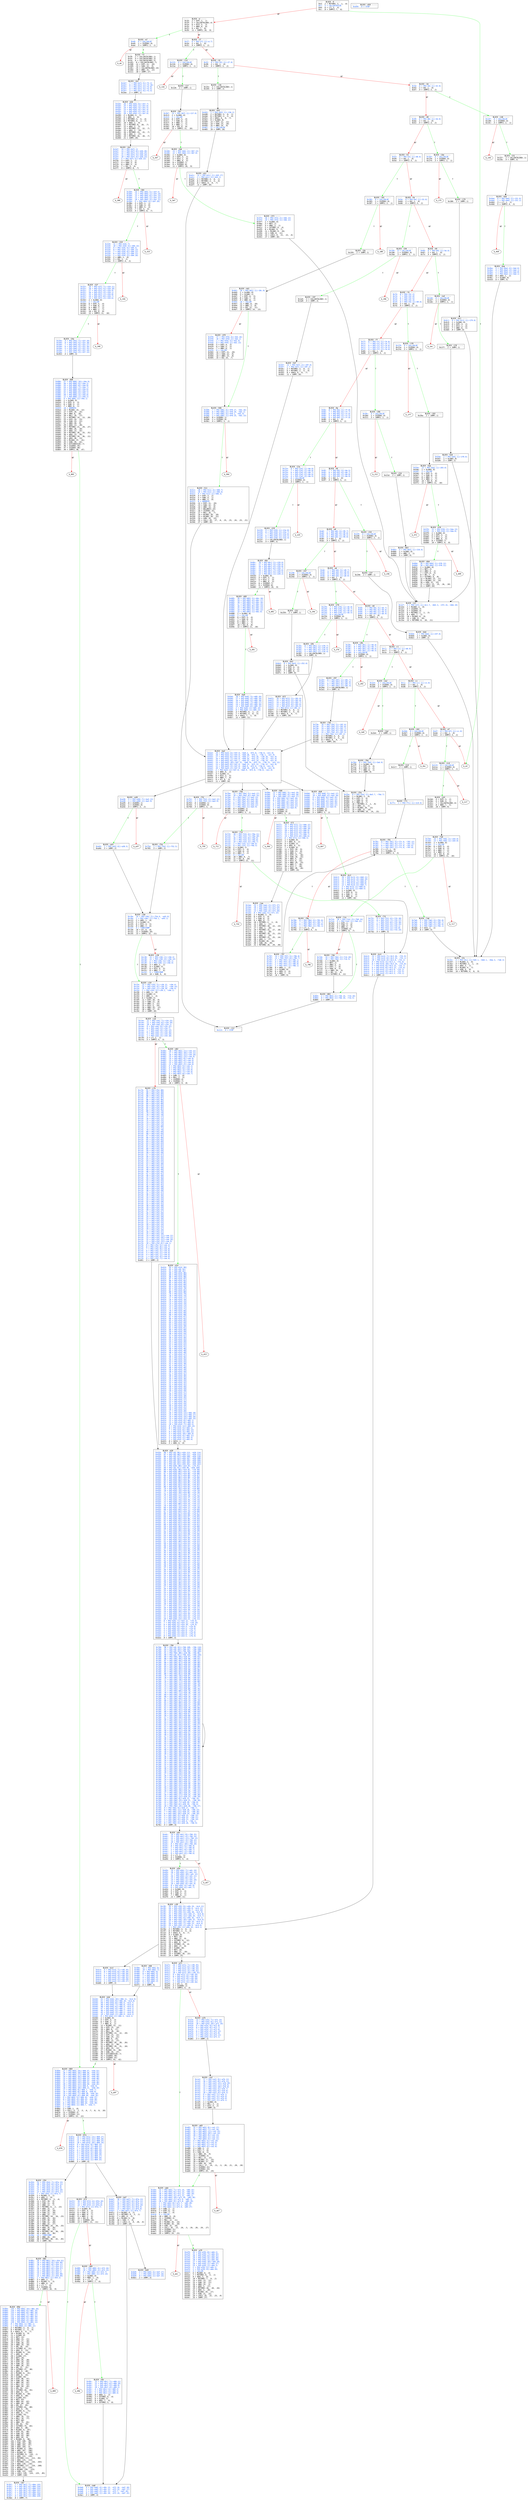 
digraph G {
graph [fontname = "consolas"];
node  [fontname = "consolas"];
edge  [fontname = "consolas"];
b_0 [label=<-----   BLOCK ~0 -----<br align="left"/> 0x4: .2 = MSTORE(.3, .1, .0)<br align="left"/><font color="#004fff"> 0x7: .5 = CALLDATASIZE</font><br align="left"/> 0x8: .6 = LT(.5, .4)<br align="left"/> 0xc: .8 = JUMPI(.7, .6)<br align="left"/>>, shape="record"];
b_d [label=<-----   BLOCK ~d -----<br align="left"/> 0x16: .3 = EXP(.2, .1)<br align="left"/> 0x19: .5 = CALLDATALOAD(.4)<br align="left"/> 0x1a: .6 = DIV(.5, .3)<br align="left"/> 0x1b: .7 = AND(.6, .0)<br align="left"/> 0x22: .9 = EQ(.7, .8)<br align="left"/> 0x26: .11 = JUMPI(.10, .9)<br align="left"/>>, shape="record"];
b_27 [label=<-----   BLOCK ~27 -----<br align="left"/><font color="#004fff"> 0x27: .0 = PHI~27[-1](~d.7)</font><br align="left"/> 0x2d: .2 = EQ(.1, .0)<br align="left"/> 0x31: .4 = JUMPI(.3, .2)<br align="left"/>>, shape="record"];
b_32 [label=<-----   BLOCK ~32 -----<br align="left"/><font color="#004fff"> 0x32: .0 = PHI~32[-1](~27.0)</font><br align="left"/> 0x38: .2 = EQ(.1, .0)<br align="left"/> 0x3c: .4 = JUMPI(.3, .2)<br align="left"/>>, shape="record"];
b_3d [label=<-----   BLOCK ~3d -----<br align="left"/><font color="#004fff"> 0x3d: .0 = PHI~3d[-1](~32.0)</font><br align="left"/> 0x43: .2 = EQ(.1, .0)<br align="left"/> 0x47: .4 = JUMPI(.3, .2)<br align="left"/>>, shape="record"];
b_48 [label=<-----   BLOCK ~48 -----<br align="left"/><font color="#004fff"> 0x48: .0 = PHI~48[-1](~3d.0)</font><br align="left"/> 0x4e: .2 = EQ(.1, .0)<br align="left"/> 0x52: .4 = JUMPI(.3, .2)<br align="left"/>>, shape="record"];
b_53 [label=<-----   BLOCK ~53 -----<br align="left"/><font color="#004fff"> 0x53: .0 = PHI~53[-1](~48.0)</font><br align="left"/> 0x59: .2 = EQ(.1, .0)<br align="left"/> 0x5d: .4 = JUMPI(.3, .2)<br align="left"/>>, shape="record"];
b_5e [label=<-----   BLOCK ~5e -----<br align="left"/><font color="#004fff"> 0x5e: .0 = PHI~5e[-1](~53.0)</font><br align="left"/> 0x64: .2 = EQ(.1, .0)<br align="left"/> 0x68: .4 = JUMPI(.3, .2)<br align="left"/>>, shape="record"];
b_69 [label=<-----   BLOCK ~69 -----<br align="left"/><font color="#004fff"> 0x69: .0 = PHI~69[-1](~5e.0)</font><br align="left"/> 0x6f: .2 = EQ(.1, .0)<br align="left"/> 0x73: .4 = JUMPI(.3, .2)<br align="left"/>>, shape="record"];
b_74 [label=<-----   BLOCK ~74 -----<br align="left"/><font color="#004fff"> 0x74: .8 = PHI~74[-2]</font><br align="left"/><font color="#004fff"> 0x74: .7 = PHI~74[-4]</font><br align="left"/><font color="#004fff"> 0x74: .6 = PHI~74[-5]</font><br align="left"/><font color="#004fff"> 0x74: .5 = PHI~74[-3]</font><br align="left"/><font color="#004fff"> 0x74: .0 = PHI~74[-1](~69.0)</font><br align="left"/> 0x7a: .2 = EQ(.1, .0)<br align="left"/> 0x7e: .4 = JUMPI(.3, .2)<br align="left"/>>, shape="record"];
b_7f [label=<-----   BLOCK ~7f -----<br align="left"/><font color="#004fff"> 0x7f: .8 = PHI~7f[-2](~74.8)</font><br align="left"/><font color="#004fff"> 0x7f: .7 = PHI~7f[-4](~74.7)</font><br align="left"/><font color="#004fff"> 0x7f: .6 = PHI~7f[-5](~74.6)</font><br align="left"/><font color="#004fff"> 0x7f: .5 = PHI~7f[-3](~74.5)</font><br align="left"/><font color="#004fff"> 0x7f: .0 = PHI~7f[-1](~74.0)</font><br align="left"/> 0x85: .2 = EQ(.1, .0)<br align="left"/> 0x89: .4 = JUMPI(.3, .2)<br align="left"/>>, shape="record"];
b_8a [label=<-----   BLOCK ~8a -----<br align="left"/><font color="#004fff"> 0x8a: .8 = PHI~8a[-2](~7f.8)</font><br align="left"/><font color="#004fff"> 0x8a: .7 = PHI~8a[-4](~7f.7)</font><br align="left"/><font color="#004fff"> 0x8a: .6 = PHI~8a[-5](~7f.6)</font><br align="left"/><font color="#004fff"> 0x8a: .5 = PHI~8a[-3](~7f.5)</font><br align="left"/><font color="#004fff"> 0x8a: .0 = PHI~8a[-1](~7f.0)</font><br align="left"/> 0x90: .2 = EQ(.1, .0)<br align="left"/> 0x94: .4 = JUMPI(.3, .2)<br align="left"/>>, shape="record"];
b_95 [label=<-----   BLOCK ~95 -----<br align="left"/><font color="#004fff"> 0x95: .7 = PHI~95[-3](~8a.5)</font><br align="left"/><font color="#004fff"> 0x95: .6 = PHI~95[-4](~8a.7)</font><br align="left"/><font color="#004fff"> 0x95: .5 = PHI~95[-2](~8a.8)</font><br align="left"/><font color="#004fff"> 0x95: .0 = PHI~95[-1](~8a.0)</font><br align="left"/> 0x9b: .2 = EQ(.1, .0)<br align="left"/> 0x9f: .4 = JUMPI(.3, .2)<br align="left"/>>, shape="record"];
b_a0 [label=<-----   BLOCK ~a0 -----<br align="left"/><font color="#004fff"> 0xa0: .7 = PHI~a0[-3](~95.7)</font><br align="left"/><font color="#004fff"> 0xa0: .6 = PHI~a0[-4](~95.6)</font><br align="left"/><font color="#004fff"> 0xa0: .5 = PHI~a0[-2](~95.5)</font><br align="left"/><font color="#004fff"> 0xa0: .0 = PHI~a0[-1](~95.0)</font><br align="left"/> 0xa6: .2 = EQ(.1, .0)<br align="left"/> 0xaa: .4 = JUMPI(.3, .2)<br align="left"/>>, shape="record"];
b_ab [label=<-----   BLOCK ~ab -----<br align="left"/><font color="#004fff"> 0xab: .7 = PHI~ab[-3](~a0.7)</font><br align="left"/><font color="#004fff"> 0xab: .6 = PHI~ab[-4](~a0.6)</font><br align="left"/><font color="#004fff"> 0xab: .5 = PHI~ab[-2](~a0.5)</font><br align="left"/><font color="#004fff"> 0xab: .0 = PHI~ab[-1](~a0.0)</font><br align="left"/> 0xb1: .2 = EQ(.1, .0)<br align="left"/> 0xb5: .4 = JUMPI(.3, .2)<br align="left"/>>, shape="record"];
b_b6 [label=<-----   BLOCK ~b6 -----<br align="left"/><font color="#004fff"> 0xb6: .7 = PHI~b6[-3](~ab.7)</font><br align="left"/><font color="#004fff"> 0xb6: .6 = PHI~b6[-4](~ab.6)</font><br align="left"/><font color="#004fff"> 0xb6: .5 = PHI~b6[-2](~ab.5)</font><br align="left"/><font color="#004fff"> 0xb6: .0 = PHI~b6[-1](~ab.0)</font><br align="left"/> 0xbc: .2 = EQ(.1, .0)<br align="left"/> 0xc0: .4 = JUMPI(.3, .2)<br align="left"/>>, shape="record"];
b_c1 [label=<-----   BLOCK ~c1 -----<br align="left"/><font color="#004fff"> 0xc1: .0 = PHI~c1[-1](~b6.0)</font><br align="left"/> 0xc7: .2 = EQ(.1, .0)<br align="left"/> 0xcb: .4 = JUMPI(.3, .2)<br align="left"/>>, shape="record"];
b_cc [label=<-----   BLOCK ~cc -----<br align="left"/><font color="#004fff"> 0xcc: .0 = PHI~cc[-1](~c1.0)</font><br align="left"/> 0xd2: .2 = EQ(.1, .0)<br align="left"/> 0xd6: .4 = JUMPI(.3, .2)<br align="left"/>>, shape="record"];
b_d7 [label=<-----   BLOCK ~d7 -----<br align="left"/><font color="#004fff"> 0xd7: .0 = PHI~d7[-1](~cc.0)</font><br align="left"/> 0xdd: .2 = EQ(.1, .0)<br align="left"/> 0xe1: .4 = JUMPI(.3, .2)<br align="left"/>>, shape="record"];
b_e7 [label=<-----   BLOCK ~e7 -----<br align="left"/><font color="#004fff"> 0xe8: .0 = CALLVALUE</font><br align="left"/> 0xe9: .1 = ISZERO(.0)<br align="left"/> 0xed: .3 = JUMPI(.2, .1)<br align="left"/>>, shape="record"];
b_f2 [label=<-----   BLOCK ~f2 -----<br align="left"/> 0xf8: .2 = CALLDATALOAD(.1)<br align="left"/> 0xfb: .4 = CALLDATALOAD(.3)<br align="left"/> 0xfe: .6 = CALLDATALOAD(.5)<br align="left"/> 0x101: .8 = CALLDATALOAD(.7)<br align="left"/> 0x108: .12 = EXP(.11, .10)<br align="left"/> 0x109: .13 = SUB(.12, .9)<br align="left"/> 0x10c: .15 = CALLDATALOAD(.14)<br align="left"/> 0x10d: .16 = AND(.15, .13)<br align="left"/> 0x111: .18 = JUMP(.17)<br align="left"/>>, shape="record"];
b_112 [label=<-----   BLOCK ~112 -----<br align="left"/><font color="#004fff"> 0x113: .0 = STOP</font><br align="left"/>>, shape="record"];
b_114 [label=<-----   BLOCK ~114 -----<br align="left"/><font color="#004fff"> 0x115: .0 = CALLVALUE</font><br align="left"/> 0x116: .1 = ISZERO(.0)<br align="left"/> 0x11a: .3 = JUMPI(.2, .1)<br align="left"/>>, shape="record"];
b_11f [label=<-----   BLOCK ~11f -----<br align="left"/> 0x126: .2 = JUMP(.1)<br align="left"/>>, shape="record"];
b_127 [label=<-----   BLOCK ~127 -----<br align="left"/><font color="#004fff"> 0x127: .3 = PHI~127[-1](~4c1.7, ~663.3, ~3f3.15, ~60d.19)</font><br align="left"/> 0x12a: .1 = MLOAD(.2, .0)<br align="left"/> 0x12c: .4 = ISZERO(.3)<br align="left"/> 0x12d: .5 = ISZERO(.4)<br align="left"/> 0x12f: .6 = MSTORE(.2, .1, .5)<br align="left"/> 0x132: .8 = ADD(.7, .1)<br align="left"/> 0x135: .10 = MLOAD(.6, .9)<br align="left"/> 0x138: .11 = SUB(.8, .10)<br align="left"/> 0x13a: .12 = RETURN(.6, .10, .11)<br align="left"/>>, shape="record"];
b_13b [label=<-----   BLOCK ~13b -----<br align="left"/> 0x141: .2 = CALLDATALOAD(.1)<br align="left"/> 0x145: .4 = JUMP(.3)<br align="left"/>>, shape="record"];
b_146 [label=<-----   BLOCK ~146 -----<br align="left"/><font color="#004fff"> 0x147: .0 = CALLVALUE</font><br align="left"/> 0x148: .1 = ISZERO(.0)<br align="left"/> 0x14c: .3 = JUMPI(.2, .1)<br align="left"/>>, shape="record"];
b_151 [label=<-----   BLOCK ~151 -----<br align="left"/> 0x157: .2 = CALLDATALOAD(.1)<br align="left"/> 0x15b: .4 = JUMP(.3)<br align="left"/>>, shape="record"];
b_15c [label=<-----   BLOCK ~15c -----<br align="left"/><font color="#004fff"> 0x15c: .3 = PHI~15c[-1](~5d4.1, ~6dd.1, ~4ba.3, ~7a6.3)</font><br align="left"/> 0x15f: .1 = MLOAD(.2, .0)<br align="left"/> 0x162: .4 = MSTORE(.2, .1, .3)<br align="left"/> 0x165: .6 = ADD(.5, .1)<br align="left"/> 0x168: .8 = MLOAD(.4, .7)<br align="left"/> 0x16b: .9 = SUB(.6, .8)<br align="left"/> 0x16d: .10 = RETURN(.4, .8, .9)<br align="left"/>>, shape="record"];
b_16e [label=<-----   BLOCK ~16e -----<br align="left"/><font color="#004fff"> 0x16f: .0 = CALLVALUE</font><br align="left"/> 0x170: .1 = ISZERO(.0)<br align="left"/> 0x174: .3 = JUMPI(.2, .1)<br align="left"/>>, shape="record"];
b_179 [label=<-----   BLOCK ~179 -----<br align="left"/> 0x180: .2 = JUMP(.1)<br align="left"/>>, shape="record"];
b_181 [label=<-----   BLOCK ~181 -----<br align="left"/><font color="#004fff"> 0x182: .0 = CALLVALUE</font><br align="left"/> 0x183: .1 = ISZERO(.0)<br align="left"/> 0x187: .3 = JUMPI(.2, .1)<br align="left"/>>, shape="record"];
b_18c [label=<-----   BLOCK ~18c -----<br align="left"/> 0x193: .2 = JUMP(.1)<br align="left"/>>, shape="record"];
b_194 [label=<-----   BLOCK ~194 -----<br align="left"/><font color="#004fff"> 0x195: .0 = CALLVALUE</font><br align="left"/> 0x196: .1 = ISZERO(.0)<br align="left"/> 0x19a: .3 = JUMPI(.2, .1)<br align="left"/>>, shape="record"];
b_19f [label=<-----   BLOCK ~19f -----<br align="left"/> 0x1a5: .2 = CALLDATALOAD(.1)<br align="left"/> 0x1a9: .4 = JUMP(.3)<br align="left"/>>, shape="record"];
b_1aa [label=<-----   BLOCK ~1aa -----<br align="left"/><font color="#004fff"> 0x1aa: .23 = PHI~1aa[-2](~571.27)</font><br align="left"/><font color="#004fff"> 0x1aa: .18 = PHI~1aa[-3](~571.24)</font><br align="left"/><font color="#004fff"> 0x1aa: .14 = PHI~1aa[-1](~571.31)</font><br align="left"/><font color="#004fff"> 0x1aa: .13 = PHI~1aa[-4](~571.20)</font><br align="left"/><font color="#004fff"> 0x1aa: .8 = PHI~1aa[-5](~571.13)</font><br align="left"/> 0x1ad: .1 = MLOAD(.2, .0)<br align="left"/> 0x1b4: .6 = EXP(.5, .4)<br align="left"/> 0x1b5: .7 = SUB(.6, .3)<br align="left"/> 0x1b8: .9 = AND(.8, .7)<br align="left"/> 0x1ba: .10 = MSTORE(.2, .1, .9)<br align="left"/> 0x1be: .12 = ADD(.1, .11)<br align="left"/> 0x1c2: .15 = MSTORE(.10, .12, .13)<br align="left"/> 0x1c7: .17 = ADD(.1, .16)<br align="left"/> 0x1cb: .19 = MSTORE(.15, .17, .18)<br align="left"/> 0x1cf: .21 = ADD(.1, .20)<br align="left"/> 0x1d0: .22 = MSTORE(.19, .21, .23)<br align="left"/> 0x1d4: .25 = ADD(.1, .24)<br align="left"/> 0x1d8: .26 = MSTORE(.22, .25, .14)<br align="left"/> 0x1dd: .28 = ADD(.1, .27)<br align="left"/> 0x1df: .29 = MLOAD(.26, .16)<br align="left"/> 0x1e2: .30 = SUB(.28, .29)<br align="left"/> 0x1e4: .31 = RETURN(.26, .29, .30)<br align="left"/>>, shape="record"];
b_1e5 [label=<-----   BLOCK ~1e5 -----<br align="left"/><font color="#004fff"> 0x1e6: .0 = CALLVALUE</font><br align="left"/> 0x1e7: .1 = ISZERO(.0)<br align="left"/> 0x1eb: .3 = JUMPI(.2, .1)<br align="left"/>>, shape="record"];
b_1f0 [label=<-----   BLOCK ~1f0 -----<br align="left"/> 0x1f7: .2 = JUMP(.1)<br align="left"/>>, shape="record"];
b_1f8 [label=<-----   BLOCK ~1f8 -----<br align="left"/><font color="#004fff"> 0x1f9: .0 = CALLVALUE</font><br align="left"/> 0x1fa: .1 = ISZERO(.0)<br align="left"/> 0x1fe: .3 = JUMPI(.2, .1)<br align="left"/>>, shape="record"];
b_203 [label=<-----   BLOCK ~203 -----<br align="left"/> 0x20a: .2 = JUMP(.1)<br align="left"/>>, shape="record"];
b_20b [label=<-----   BLOCK ~20b -----<br align="left"/><font color="#004fff"> 0x20c: .0 = CALLVALUE</font><br align="left"/> 0x20d: .1 = ISZERO(.0)<br align="left"/> 0x211: .3 = JUMPI(.2, .1)<br align="left"/>>, shape="record"];
b_216 [label=<-----   BLOCK ~216 -----<br align="left"/> 0x21d: .2 = JUMP(.1)<br align="left"/>>, shape="record"];
b_21e [label=<-----   BLOCK ~21e -----<br align="left"/><font color="#004fff"> 0x21e: .8 = PHI~21e[-1](~8a.0)</font><br align="left"/><font color="#004fff"> 0x21e: .7 = PHI~21e[-2](~8a.8)</font><br align="left"/><font color="#004fff"> 0x21e: .6 = PHI~21e[-4](~8a.7)</font><br align="left"/><font color="#004fff"> 0x21e: .5 = PHI~21e[-5](~8a.6)</font><br align="left"/><font color="#004fff"> 0x21e: .4 = PHI~21e[-3](~8a.5)</font><br align="left"/><font color="#004fff"> 0x21f: .0 = CALLVALUE</font><br align="left"/> 0x220: .1 = ISZERO(.0)<br align="left"/> 0x224: .3 = JUMPI(.2, .1)<br align="left"/>>, shape="record"];
b_229 [label=<-----   BLOCK ~229 -----<br align="left"/><font color="#004fff"> 0x229: .9 = PHI~229[-1](~21e.8)</font><br align="left"/><font color="#004fff"> 0x229: .8 = PHI~229[-2](~21e.7)</font><br align="left"/><font color="#004fff"> 0x229: .7 = PHI~229[-4](~21e.6)</font><br align="left"/><font color="#004fff"> 0x229: .6 = PHI~229[-5](~21e.5)</font><br align="left"/><font color="#004fff"> 0x229: .5 = PHI~229[-3](~21e.4)</font><br align="left"/> 0x22f: .2 = CALLDATALOAD(.1)<br align="left"/> 0x233: .4 = JUMP(.3)<br align="left"/>>, shape="record"];
b_234 [label=<-----   BLOCK ~234 -----<br align="left"/><font color="#004fff"> 0x235: .0 = CALLVALUE</font><br align="left"/> 0x236: .1 = ISZERO(.0)<br align="left"/> 0x23a: .3 = JUMPI(.2, .1)<br align="left"/>>, shape="record"];
b_23f [label=<-----   BLOCK ~23f -----<br align="left"/> 0x246: .2 = JUMP(.1)<br align="left"/>>, shape="record"];
b_247 [label=<-----   BLOCK ~247 -----<br align="left"/><font color="#004fff"> 0x248: .0 = CALLVALUE</font><br align="left"/> 0x249: .1 = ISZERO(.0)<br align="left"/> 0x24d: .3 = JUMPI(.2, .1)<br align="left"/>>, shape="record"];
b_252 [label=<-----   BLOCK ~252 -----<br align="left"/> 0x259: .2 = JUMP(.1)<br align="left"/>>, shape="record"];
b_25a [label=<-----   BLOCK ~25a -----<br align="left"/><font color="#004fff"> 0x25a: .8 = PHI~25a[-1](~6e3.7, ~76d.7)</font><br align="left"/> 0x25d: .1 = MLOAD(.2, .0)<br align="left"/> 0x264: .6 = EXP(.5, .4)<br align="left"/> 0x265: .7 = SUB(.6, .3)<br align="left"/> 0x268: .9 = AND(.8, .7)<br align="left"/> 0x26a: .10 = MSTORE(.2, .1, .9)<br align="left"/> 0x26d: .12 = ADD(.11, .1)<br align="left"/> 0x270: .14 = MLOAD(.10, .13)<br align="left"/> 0x273: .15 = SUB(.12, .14)<br align="left"/> 0x275: .16 = RETURN(.10, .14, .15)<br align="left"/>>, shape="record"];
b_276 [label=<-----   BLOCK ~276 -----<br align="left"/><font color="#004fff"> 0x276: .7 = PHI~276[-1](~ab.0)</font><br align="left"/><font color="#004fff"> 0x276: .6 = PHI~276[-3](~ab.7)</font><br align="left"/><font color="#004fff"> 0x276: .5 = PHI~276[-4](~ab.6)</font><br align="left"/><font color="#004fff"> 0x276: .4 = PHI~276[-2](~ab.5)</font><br align="left"/><font color="#004fff"> 0x277: .0 = CALLVALUE</font><br align="left"/> 0x278: .1 = ISZERO(.0)<br align="left"/> 0x27c: .3 = JUMPI(.2, .1)<br align="left"/>>, shape="record"];
b_281 [label=<-----   BLOCK ~281 -----<br align="left"/><font color="#004fff"> 0x281: .8 = PHI~281[-1](~276.7)</font><br align="left"/><font color="#004fff"> 0x281: .7 = PHI~281[-3](~276.6)</font><br align="left"/><font color="#004fff"> 0x281: .6 = PHI~281[-4](~276.5)</font><br align="left"/><font color="#004fff"> 0x281: .5 = PHI~281[-2](~276.4)</font><br align="left"/> 0x287: .2 = CALLDATALOAD(.1)<br align="left"/> 0x28b: .4 = JUMP(.3)<br align="left"/>>, shape="record"];
b_28c [label=<-----   BLOCK ~28c -----<br align="left"/><font color="#004fff"> 0x28c: .7 = PHI~28c[-1](~b6.0)</font><br align="left"/><font color="#004fff"> 0x28c: .6 = PHI~28c[-3](~b6.7)</font><br align="left"/><font color="#004fff"> 0x28c: .5 = PHI~28c[-4](~b6.6)</font><br align="left"/><font color="#004fff"> 0x28c: .4 = PHI~28c[-2](~b6.5)</font><br align="left"/><font color="#004fff"> 0x28d: .0 = CALLVALUE</font><br align="left"/> 0x28e: .1 = ISZERO(.0)<br align="left"/> 0x292: .3 = JUMPI(.2, .1)<br align="left"/>>, shape="record"];
b_297 [label=<-----   BLOCK ~297 -----<br align="left"/><font color="#004fff"> 0x297: .8 = PHI~297[-1](~28c.7)</font><br align="left"/><font color="#004fff"> 0x297: .7 = PHI~297[-3](~28c.6)</font><br align="left"/><font color="#004fff"> 0x297: .6 = PHI~297[-4](~28c.5)</font><br align="left"/><font color="#004fff"> 0x297: .5 = PHI~297[-2](~28c.4)</font><br align="left"/> 0x29d: .2 = CALLDATALOAD(.1)<br align="left"/> 0x2a1: .4 = JUMP(.3)<br align="left"/>>, shape="record"];
b_2a2 [label=<-----   BLOCK ~2a2 -----<br align="left"/><font color="#004fff"> 0x2a3: .0 = CALLVALUE</font><br align="left"/> 0x2a4: .1 = ISZERO(.0)<br align="left"/> 0x2a8: .3 = JUMPI(.2, .1)<br align="left"/>>, shape="record"];
b_2ad [label=<-----   BLOCK ~2ad -----<br align="left"/> 0x2b4: .2 = JUMP(.1)<br align="left"/>>, shape="record"];
b_2b5 [label=<-----   BLOCK ~2b5 -----<br align="left"/><font color="#004fff"> 0x2b6: .0 = CALLVALUE</font><br align="left"/> 0x2b7: .1 = ISZERO(.0)<br align="left"/> 0x2bb: .3 = JUMPI(.2, .1)<br align="left"/>>, shape="record"];
b_2c0 [label=<-----   BLOCK ~2c0 -----<br align="left"/> 0x2c7: .2 = JUMP(.1)<br align="left"/>>, shape="record"];
b_2c8 [label=<-----   BLOCK ~2c8 -----<br align="left"/><font color="#004fff"> 0x2c9: .0 = CALLVALUE</font><br align="left"/> 0x2ca: .1 = ISZERO(.0)<br align="left"/> 0x2ce: .3 = JUMPI(.2, .1)<br align="left"/>>, shape="record"];
b_2d3 [label=<-----   BLOCK ~2d3 -----<br align="left"/> 0x2dd: .4 = EXP(.3, .2)<br align="left"/> 0x2de: .5 = SUB(.4, .1)<br align="left"/> 0x2e1: .7 = CALLDATALOAD(.6)<br align="left"/> 0x2e2: .8 = AND(.7, .5)<br align="left"/> 0x2e6: .10 = JUMP(.9)<br align="left"/>>, shape="record"];
b_2e7 [label=<-----   BLOCK ~2e7 -----<br align="left"/><font color="#004fff"> 0x2e7: .7 = PHI~2e7[-5](~f2.2)</font><br align="left"/><font color="#004fff"> 0x2e7: .6 = PHI~2e7[-1](~f2.16)</font><br align="left"/><font color="#004fff"> 0x2e7: .5 = PHI~2e7[-2](~f2.8)</font><br align="left"/><font color="#004fff"> 0x2e7: .4 = PHI~2e7[-3](~f2.6)</font><br align="left"/><font color="#004fff"> 0x2e7: .3 = PHI~2e7[-4](~f2.4)</font><br align="left"/> 0x2ee: .2 = JUMP(.1)<br align="left"/>>, shape="record"];
b_2ef [label=<-----   BLOCK ~2ef -----<br align="left"/><font color="#004fff"> 0x2ef: .14 = PHI~2ef[-1]</font><br align="left"/><font color="#004fff"> 0x2ef: .13 = PHI~2ef[-6](~d2b.26)</font><br align="left"/><font color="#004fff"> 0x2ef: .12 = PHI~2ef[-2](~d2b.25)</font><br align="left"/><font color="#004fff"> 0x2ef: .11 = PHI~2ef[-3](~d2b.24)</font><br align="left"/><font color="#004fff"> 0x2ef: .10 = PHI~2ef[-4](~d2b.23)</font><br align="left"/><font color="#004fff"> 0x2ef: .5 = PHI~2ef[-5](~d2b.22)</font><br align="left"/> 0x2f6: .3 = EXP(.2, .1)<br align="left"/> 0x2f7: .4 = SUB(.3, .0)<br align="left"/> 0x2f9: .6 = AND(.5, .4)<br align="left"/> 0x2fb: .7 = EQ(.5, .6)<br align="left"/> 0x2ff: .9 = JUMPI(.8, .7)<br align="left"/>>, shape="record"];
b_304 [label=<-----   BLOCK ~304 -----<br align="left"/><font color="#004fff"> 0x304: .14 = PHI~304[-5](~2ef.5)</font><br align="left"/><font color="#004fff"> 0x304: .13 = PHI~304[-1](~2ef.14)</font><br align="left"/><font color="#004fff"> 0x304: .12 = PHI~304[-6](~2ef.13)</font><br align="left"/><font color="#004fff"> 0x304: .11 = PHI~304[-2](~2ef.12)</font><br align="left"/><font color="#004fff"> 0x304: .10 = PHI~304[-3](~2ef.11)</font><br align="left"/><font color="#004fff"> 0x304: .5 = PHI~304[-4](~2ef.10)</font><br align="left"/> 0x30b: .3 = EXP(.2, .1)<br align="left"/> 0x30c: .4 = SUB(.3, .0)<br align="left"/> 0x30e: .6 = AND(.5, .4)<br align="left"/> 0x310: .7 = EQ(.5, .6)<br align="left"/> 0x314: .9 = JUMPI(.8, .7)<br align="left"/>>, shape="record"];
b_319 [label=<-----   BLOCK ~319 -----<br align="left"/><font color="#004fff"> 0x319: .11 = PHI~319[-7]</font><br align="left"/><font color="#004fff"> 0x319: .10 = PHI~319[-5](~304.14)</font><br align="left"/><font color="#004fff"> 0x319: .9 = PHI~319[-4](~304.5)</font><br align="left"/><font color="#004fff"> 0x319: .8 = PHI~319[-1](~304.13)</font><br align="left"/><font color="#004fff"> 0x319: .7 = PHI~319[-6](~304.12)</font><br align="left"/><font color="#004fff"> 0x319: .6 = PHI~319[-2](~304.11)</font><br align="left"/><font color="#004fff"> 0x319: .1 = PHI~319[-3](~304.10)</font><br align="left"/> 0x324: .2 = AND(.1, .0)<br align="left"/> 0x326: .3 = EQ(.1, .2)<br align="left"/> 0x32a: .5 = JUMPI(.4, .3)<br align="left"/>>, shape="record"];
b_32f [label=<-----   BLOCK ~32f -----<br align="left"/><font color="#004fff"> 0x32f: .19 = PHI~32f[-7](~319.11)</font><br align="left"/><font color="#004fff"> 0x32f: .18 = PHI~32f[-5](~319.10)</font><br align="left"/><font color="#004fff"> 0x32f: .17 = PHI~32f[-4](~319.9)</font><br align="left"/><font color="#004fff"> 0x32f: .16 = PHI~32f[-3](~319.1)</font><br align="left"/><font color="#004fff"> 0x32f: .15 = PHI~32f[-1](~319.8)</font><br align="left"/><font color="#004fff"> 0x32f: .14 = PHI~32f[-6](~319.7)</font><br align="left"/><font color="#004fff"> 0x32f: .13 = PHI~32f[-2](~319.6)</font><br align="left"/> 0x332: .1 = SLOAD(.0)<br align="left"/><font color="#004fff"> 0x333: .2 = CALLER</font><br align="left"/> 0x33a: .6 = EXP(.5, .4)<br align="left"/> 0x33b: .7 = SUB(.6, .3)<br align="left"/> 0x33e: .8 = AND(.7, .2)<br align="left"/> 0x340: .9 = AND(.1, .7)<br align="left"/> 0x341: .10 = EQ(.9, .8)<br align="left"/> 0x345: .12 = JUMPI(.11, .10)<br align="left"/>>, shape="record"];
b_34a [label=<-----   BLOCK ~34a -----<br align="left"/><font color="#004fff"> 0x34a: .9 = PHI~34a[-7](~32f.19)</font><br align="left"/><font color="#004fff"> 0x34a: .8 = PHI~34a[-5](~32f.18)</font><br align="left"/><font color="#004fff"> 0x34a: .7 = PHI~34a[-4](~32f.17)</font><br align="left"/><font color="#004fff"> 0x34a: .6 = PHI~34a[-3](~32f.16)</font><br align="left"/><font color="#004fff"> 0x34a: .5 = PHI~34a[-1](~32f.15)</font><br align="left"/><font color="#004fff"> 0x34a: .2 = PHI~34a[-6](~32f.14)</font><br align="left"/><font color="#004fff"> 0x34a: .1 = PHI~34a[-2](~32f.13)</font><br align="left"/> 0x353: .4 = JUMP(.3)<br align="left"/>>, shape="record"];
b_354 [label=<-----   BLOCK ~354 -----<br align="left"/><font color="#004fff"> 0x354: .52 = PHI~354[-7](~87a.13)</font><br align="left"/><font color="#004fff"> 0x354: .49 = PHI~354[-6](~87a.12)</font><br align="left"/><font color="#004fff"> 0x354: .47 = PHI~354[-1](~87a.8)</font><br align="left"/><font color="#004fff"> 0x354: .37 = PHI~354[-3](~87a.9)</font><br align="left"/><font color="#004fff"> 0x354: .27 = PHI~354[-4](~87a.10)</font><br align="left"/><font color="#004fff"> 0x354: .17 = PHI~354[-5](~87a.11)</font><br align="left"/><font color="#004fff"> 0x354: .7 = PHI~354[-2](~87a.7)</font><br align="left"/> 0x359: .2 = MLOAD(.3, .1)<br align="left"/> 0x35c: .4 = ADD(.2, .0)<br align="left"/> 0x35f: .6 = MSTORE(.3, .5, .4)<br align="left"/> 0x368: .11 = EXP(.10, .9)<br align="left"/> 0x369: .12 = SUB(.11, .8)<br align="left"/> 0x36a: .13 = AND(.12, .7)<br align="left"/> 0x36c: .14 = MSTORE(.6, .2, .13)<br align="left"/> 0x36f: .16 = ADD(.15, .2)<br align="left"/> 0x377: .21 = EXP(.20, .19)<br align="left"/> 0x378: .22 = SUB(.21, .18)<br align="left"/> 0x379: .23 = AND(.22, .17)<br align="left"/> 0x37b: .24 = MSTORE(.14, .16, .23)<br align="left"/> 0x37e: .26 = ADD(.25, .16)<br align="left"/> 0x386: .31 = EXP(.30, .29)<br align="left"/> 0x387: .32 = SUB(.31, .28)<br align="left"/> 0x388: .33 = AND(.32, .27)<br align="left"/> 0x38a: .34 = MSTORE(.24, .26, .33)<br align="left"/> 0x38d: .36 = ADD(.35, .26)<br align="left"/> 0x398: .39 = AND(.38, .37)<br align="left"/> 0x39a: .40 = MSTORE(.34, .36, .39)<br align="left"/> 0x39d: .42 = ADD(.41, .36)<br align="left"/><font color="#004fff"> 0x39e: .43 = TIMESTAMP</font><br align="left"/> 0x3a8: .45 = AND(.44, .43)<br align="left"/> 0x3aa: .46 = MSTORE(.40, .42, .45)<br align="left"/> 0x3b6: .51 = JUMP(.50)<br align="left"/>>, shape="record"];
b_3b7 [label=<-----   BLOCK ~3b7 -----<br align="left"/><font color="#004fff"> 0x3b7: .7 = PHI~3b7[-7](~89d.135)</font><br align="left"/><font color="#004fff"> 0x3b7: .5 = PHI~3b7[-6](~89d.134)</font><br align="left"/><font color="#004fff"> 0x3b7: .4 = PHI~3b7[-5](~89d.133)</font><br align="left"/><font color="#004fff"> 0x3b7: .3 = PHI~3b7[-4](~89d.132)</font><br align="left"/><font color="#004fff"> 0x3b7: .2 = PHI~3b7[-3](~89d.131)</font><br align="left"/><font color="#004fff"> 0x3b7: .1 = PHI~3b7[-2](~89d.130)</font><br align="left"/><font color="#004fff"> 0x3b7: .0 = PHI~3b7[-1](~89d.129)</font><br align="left"/> 0x3be: .6 = JUMP(.7)<br align="left"/>>, shape="record"];
b_3bf [label=<-----   BLOCK ~3bf -----<br align="left"/><font color="#004fff"> 0x3bf: .13 = PHI~3bf[-1](~11f.0)</font><br align="left"/> 0x3c3: .1 = SLOAD(.0)<br align="left"/><font color="#004fff"> 0x3c4: .2 = CALLER</font><br align="left"/> 0x3cb: .6 = EXP(.5, .4)<br align="left"/> 0x3cc: .7 = SUB(.6, .3)<br align="left"/> 0x3cf: .8 = AND(.7, .2)<br align="left"/> 0x3d1: .9 = AND(.1, .7)<br align="left"/> 0x3d2: .10 = EQ(.9, .8)<br align="left"/> 0x3d6: .12 = JUMPI(.11, .10)<br align="left"/>>, shape="record"];
b_3db [label=<-----   BLOCK ~3db -----<br align="left"/><font color="#004fff"> 0x3db: .13 = PHI~3db[-2](~3bf.13)</font><br align="left"/><font color="#004fff"> 0x3db: .12 = PHI~3db[-1](~3bf.0)</font><br align="left"/> 0x3de: .1 = SLOAD(.0)<br align="left"/> 0x3e3: .4 = EXP(.3, .2)<br align="left"/> 0x3e5: .5 = DIV(.1, .4)<br align="left"/> 0x3e8: .7 = AND(.6, .5)<br align="left"/> 0x3e9: .8 = ISZERO(.7)<br align="left"/> 0x3ea: .9 = ISZERO(.8)<br align="left"/> 0x3ee: .11 = JUMPI(.10, .9)<br align="left"/>>, shape="record"];
b_3f3 [label=<-----   BLOCK ~3f3 -----<br align="left"/><font color="#004fff"> 0x3f3: .16 = PHI~3f3[-2](~3db.13)</font><br align="left"/><font color="#004fff"> 0x3f3: .14 = PHI~3f3[-1](~3db.12)</font><br align="left"/> 0x3f7: .1 = SLOAD(.0)<br align="left"/> 0x40e: .3 = NOT(.2)<br align="left"/> 0x40f: .4 = AND(.3, .1)<br align="left"/> 0x411: .5 = SSTORE(.0, .4)<br align="left"/> 0x435: .8 = MLOAD(.9, .7)<br align="left"/> 0x438: .11 = MLOAD(.9, .10)<br align="left"/> 0x43b: .12 = SUB(.8, .11)<br align="left"/> 0x43d: .13 = LOG1(.9, .11, .12, .6)<br align="left"/> 0x442: .17 = JUMP(.16)<br align="left"/>>, shape="record"];
b_443 [label=<-----   BLOCK ~443 -----<br align="left"/><font color="#004fff"> 0x443: .1 = PHI~443[-1](~13b.2)</font><br align="left"/> 0x448: .2 = MSTORE(.3, .0, .1)<br align="left"/> 0x44d: .6 = MSTORE(.2, .5, .4)<br align="left"/> 0x451: .8 = SHA3(.6, .0, .7)<br align="left"/> 0x452: .9 = SLOAD(.8)<br align="left"/> 0x459: .13 = EXP(.12, .11)<br align="left"/> 0x45a: .14 = SUB(.13, .10)<br align="left"/> 0x45b: .15 = AND(.14, .9)<br align="left"/><font color="#004fff"> 0x461: .17 = CALLVALUE</font><br align="left"/> 0x465: .19 = JUMP(.18)<br align="left"/>>, shape="record"];
b_466 [label=<-----   BLOCK ~466 -----<br align="left"/><font color="#004fff"> 0x466: .11 = PHI~466[-8]</font><br align="left"/><font color="#004fff"> 0x466: .10 = PHI~466[-7]</font><br align="left"/><font color="#004fff"> 0x466: .9 = PHI~466[-6]</font><br align="left"/><font color="#004fff"> 0x466: .8 = PHI~466[-5]</font><br align="left"/><font color="#004fff"> 0x466: .7 = PHI~466[-3]</font><br align="left"/><font color="#004fff"> 0x466: .4 = PHI~466[-4]</font><br align="left"/><font color="#004fff"> 0x466: .1 = PHI~466[-1]</font><br align="left"/><font color="#004fff"> 0x466: .0 = PHI~466[-2]</font><br align="left"/><font color="#004fff"> 0x46c: .3 = CALLER</font><br align="left"/> 0x471: .6 = JUMP(.5)<br align="left"/>>, shape="record"];
b_472 [label=<-----   BLOCK ~472 -----<br align="left"/><font color="#004fff"> 0x472: .16 = PHI~472[-4](~87a.10)</font><br align="left"/><font color="#004fff"> 0x472: .15 = PHI~472[-3](~87a.9)</font><br align="left"/><font color="#004fff"> 0x472: .14 = PHI~472[-1](~87a.8)</font><br align="left"/><font color="#004fff"> 0x472: .7 = PHI~472[-2](~87a.7)</font><br align="left"/> 0x475: .1 = SLOAD(.0)<br align="left"/> 0x47c: .5 = EXP(.4, .3)<br align="left"/> 0x47d: .6 = SUB(.5, .2)<br align="left"/> 0x480: .8 = AND(.6, .7)<br align="left"/> 0x482: .9 = AND(.1, .6)<br align="left"/> 0x483: .10 = EQ(.9, .8)<br align="left"/> 0x484: .11 = ISZERO(.10)<br align="left"/> 0x488: .13 = JUMPI(.12, .11)<br align="left"/>>, shape="record"];
b_489 [label=<-----   BLOCK ~489 -----<br align="left"/><font color="#004fff"> 0x489: .11 = PHI~489[-4](~472.16)</font><br align="left"/><font color="#004fff"> 0x489: .10 = PHI~489[-3](~472.15)</font><br align="left"/><font color="#004fff"> 0x489: .9 = PHI~489[-2](~472.7)</font><br align="left"/><font color="#004fff"> 0x489: .2 = PHI~489[-1](~472.14)</font><br align="left"/> 0x48c: .1 = SLOAD(.0)<br align="left"/> 0x492: .4 = MOD(.1, .0)<br align="left"/> 0x496: .6 = LT(.4, .5)<br align="left"/> 0x49a: .8 = JUMPI(.7, .6)<br align="left"/>>, shape="record"];
b_49c [label=<-----   BLOCK ~49c -----<br align="left"/><font color="#004fff"> 0x49c: .13 = PHI~49c[-7](~489.11)</font><br align="left"/><font color="#004fff"> 0x49c: .12 = PHI~49c[-6](~489.10)</font><br align="left"/><font color="#004fff"> 0x49c: .11 = PHI~49c[-5](~489.9)</font><br align="left"/><font color="#004fff"> 0x49c: .10 = PHI~49c[-4](~489.2)</font><br align="left"/><font color="#004fff"> 0x49c: .4 = PHI~49c[-3](~489.2)</font><br align="left"/><font color="#004fff"> 0x49c: .2 = PHI~49c[-2](~489.3)</font><br align="left"/><font color="#004fff"> 0x49c: .1 = PHI~49c[-1](~489.4)</font><br align="left"/> 0x49d: .0 = ADD(.1, .2)<br align="left"/> 0x49e: .3 = SSTORE(.0, .4)<br align="left"/> 0x4a2: .6 = SLOAD(.5)<br align="left"/> 0x4a5: .8 = ADD(.7, .6)<br align="left"/> 0x4a7: .9 = SSTORE(.5, .8)<br align="left"/>>, shape="record"];
b_4a8 [label=<-----   BLOCK ~4a8 -----<br align="left"/><font color="#004fff"> 0x4a8: .4 = PHI~4a8[-4](~49c.13, ~472.16, ~bd7.18)</font><br align="left"/><font color="#004fff"> 0x4a8: .2 = PHI~4a8[-3](~49c.12, ~472.15, ~bd7.17)</font><br align="left"/><font color="#004fff"> 0x4a8: .1 = PHI~4a8[-2](~49c.11, ~472.7, ~bd7.16)</font><br align="left"/><font color="#004fff"> 0x4a8: .0 = PHI~4a8[-1](~49c.10, ~472.14, ~bd7.15)</font><br align="left"/> 0x4ac: .3 = JUMP(.4)<br align="left"/>>, shape="record"];
b_4ad [label=<-----   BLOCK ~4ad -----<br align="left"/><font color="#004fff"> 0x4ad: .6 = PHI~4ad[-2](~151.0)</font><br align="left"/><font color="#004fff"> 0x4ad: .1 = PHI~4ad[-1](~151.2)</font><br align="left"/> 0x4b4: .3 = LT(.1, .2)<br align="left"/> 0x4b8: .5 = JUMPI(.4, .3)<br align="left"/>>, shape="record"];
b_4ba [label=<-----   BLOCK ~4ba -----<br align="left"/><font color="#004fff"> 0x4ba: .5 = PHI~4ba[-4](~4ad.6)</font><br align="left"/><font color="#004fff"> 0x4ba: .4 = PHI~4ba[-3](~4ad.1)</font><br align="left"/><font color="#004fff"> 0x4ba: .2 = PHI~4ba[-2](~4ad.0)</font><br align="left"/><font color="#004fff"> 0x4ba: .1 = PHI~4ba[-1](~4ad.1)</font><br align="left"/> 0x4bb: .0 = ADD(.1, .2)<br align="left"/> 0x4bc: .3 = SLOAD(.0)<br align="left"/> 0x4c0: .6 = JUMP(.5)<br align="left"/>>, shape="record"];
b_4c1 [label=<-----   BLOCK ~4c1 -----<br align="left"/><font color="#004fff"> 0x4c1: .8 = PHI~4c1[-1](~179.0)</font><br align="left"/> 0x4c4: .1 = SLOAD(.0)<br align="left"/> 0x4c9: .4 = EXP(.3, .2)<br align="left"/> 0x4cb: .5 = DIV(.1, .4)<br align="left"/> 0x4ce: .7 = AND(.6, .5)<br align="left"/> 0x4d0: .9 = JUMP(.8)<br align="left"/>>, shape="record"];
b_4d1 [label=<-----   BLOCK ~4d1 -----<br align="left"/><font color="#004fff"> 0x4d1: .16 = PHI~4d1[-1](~18c.0)</font><br align="left"/> 0x4d4: .1 = SLOAD(.0)<br align="left"/> 0x4d8: .3 = SLOAD(.2)<br align="left"/> 0x4df: .7 = EXP(.6, .5)<br align="left"/> 0x4e0: .8 = SUB(.7, .4)<br align="left"/> 0x4e3: .9 = AND(.8, .1)<br align="left"/><font color="#004fff"> 0x4e5: .10 = CALLER</font><br align="left"/> 0x4e7: .11 = AND(.8, .10)<br align="left"/> 0x4e9: .12 = AND(.3, .8)<br align="left"/> 0x4ea: .13 = EQ(.12, .11)<br align="left"/> 0x4ef: .15 = JUMPI(.14, .13)<br align="left"/>>, shape="record"];
b_4f0 [label=<-----   BLOCK ~4f0 -----<br align="left"/><font color="#004fff"> 0x4f0: .17 = PHI~4f0[-4](~4d1.16)</font><br align="left"/><font color="#004fff"> 0x4f0: .16 = PHI~4f0[-2](~4d1.2)</font><br align="left"/><font color="#004fff"> 0x4f0: .1 = PHI~4f0[-3](~4d1.9)</font><br align="left"/><font color="#004fff"> 0x4f0: .0 = PHI~4f0[-1](~4d1.13)</font><br align="left"/> 0x4f8: .5 = EXP(.4, .3)<br align="left"/> 0x4f9: .6 = SUB(.5, .2)<br align="left"/> 0x4fa: .7 = AND(.6, .1)<br align="left"/><font color="#004fff"> 0x4fb: .8 = CALLER</font><br align="left"/> 0x502: .12 = EXP(.11, .10)<br align="left"/> 0x503: .13 = SUB(.12, .9)<br align="left"/> 0x504: .14 = AND(.13, .8)<br align="left"/> 0x505: .15 = EQ(.14, .7)<br align="left"/>>, shape="record"];
b_506 [label=<-----   BLOCK ~506 -----<br align="left"/><font color="#004fff"> 0x506: .7 = PHI~506[-4](~4f0.17, ~4d1.16)</font><br align="left"/><font color="#004fff"> 0x506: .6 = PHI~506[-2](~4f0.16, ~4d1.2)</font><br align="left"/><font color="#004fff"> 0x506: .5 = PHI~506[-3](~4f0.1, ~4d1.9)</font><br align="left"/><font color="#004fff"> 0x506: .1 = PHI~506[-1](~4f0.15, ~4d1.13)</font><br align="left"/> 0x507: .0 = ISZERO(.1)<br align="left"/> 0x508: .2 = ISZERO(.0)<br align="left"/> 0x50c: .4 = JUMPI(.3, .2)<br align="left"/>>, shape="record"];
b_511 [label=<-----   BLOCK ~511 -----<br align="left"/><font color="#004fff"> 0x511: .28 = PHI~511[-3](~506.7)</font><br align="left"/><font color="#004fff"> 0x511: .26 = PHI~511[-1](~506.6)</font><br align="left"/><font color="#004fff"> 0x511: .0 = PHI~511[-2](~506.5)</font><br align="left"/> 0x519: .4 = EXP(.3, .2)<br align="left"/> 0x51a: .5 = SUB(.4, .1)<br align="left"/> 0x51b: .6 = AND(.5, .0)<br align="left"/><font color="#004fff"> 0x51f: .8 = ADDRESS</font><br align="left"/> 0x526: .12 = EXP(.11, .10)<br align="left"/> 0x527: .13 = SUB(.12, .9)<br align="left"/> 0x528: .14 = AND(.13, .8)<br align="left"/> 0x529: .15 = BALANCE(.14)<br align="left"/> 0x52c: .16 = ISZERO(.15)<br align="left"/> 0x52d: .17 = MUL(.16, .7)<br align="left"/> 0x531: .19 = MLOAD(.20, .18)<br align="left"/> 0x536: .23 = MLOAD(.20, .22)<br align="left"/> 0x539: .24 = SUB(.19, .23)<br align="left"/> 0x53e: .25 = CALL(.20, .17, .6, .15, .23, .24, .23, .21)<br align="left"/> 0x546: .27 = JUMP(.28)<br align="left"/>>, shape="record"];
b_547 [label=<-----   BLOCK ~547 -----<br align="left"/><font color="#004fff"> 0x547: .12 = PHI~547[-2](~19f.0)</font><br align="left"/><font color="#004fff"> 0x547: .1 = PHI~547[-1](~19f.2)</font><br align="left"/> 0x54c: .2 = MSTORE(.3, .0, .1)<br align="left"/> 0x551: .6 = MSTORE(.2, .5, .4)<br align="left"/> 0x555: .8 = SHA3(.6, .0, .7)<br align="left"/> 0x565: .11 = JUMP(.10)<br align="left"/>>, shape="record"];
b_566 [label=<-----   BLOCK ~566 -----<br align="left"/><font color="#004fff"> 0x566: .12 = PHI~566[-3](~ba3.19)</font><br align="left"/><font color="#004fff"> 0x566: .11 = PHI~566[-4](~ba3.18)</font><br align="left"/><font color="#004fff"> 0x566: .10 = PHI~566[-5](~ba3.17)</font><br align="left"/><font color="#004fff"> 0x566: .9 = PHI~566[-6](~ba3.16)</font><br align="left"/><font color="#004fff"> 0x566: .8 = PHI~566[-7](~ba3.13)</font><br align="left"/><font color="#004fff"> 0x566: .7 = PHI~566[-8](~ba3.15)</font><br align="left"/><font color="#004fff"> 0x566: .6 = PHI~566[-9](~ba3.14)</font><br align="left"/><font color="#004fff"> 0x566: .5 = PHI~566[-2](~ba3.12)</font><br align="left"/><font color="#004fff"> 0x566: .1 = PHI~566[-1](~ba3.9)</font><br align="left"/> 0x567: .0 = ISZERO(.1)<br align="left"/> 0x568: .2 = ISZERO(.0)<br align="left"/> 0x56c: .4 = JUMPI(.3, .2)<br align="left"/>>, shape="record"];
b_571 [label=<-----   BLOCK ~571 -----<br align="left"/><font color="#004fff"> 0x571: .34 = PHI~571[-2](~566.12)</font><br align="left"/><font color="#004fff"> 0x571: .33 = PHI~571[-3](~566.11)</font><br align="left"/><font color="#004fff"> 0x571: .32 = PHI~571[-4](~566.10)</font><br align="left"/><font color="#004fff"> 0x571: .28 = PHI~571[-5](~566.9)</font><br align="left"/><font color="#004fff"> 0x571: .25 = PHI~571[-6](~566.8)</font><br align="left"/><font color="#004fff"> 0x571: .21 = PHI~571[-7](~566.7)</font><br align="left"/><font color="#004fff"> 0x571: .14 = PHI~571[-8](~566.6)</font><br align="left"/><font color="#004fff"> 0x571: .0 = PHI~571[-1](~566.5)</font><br align="left"/> 0x573: .1 = SLOAD(.0)<br align="left"/> 0x577: .3 = ADD(.0, .2)<br align="left"/> 0x578: .4 = SLOAD(.3)<br align="left"/> 0x57d: .6 = ADD(.0, .5)<br align="left"/> 0x57e: .7 = SLOAD(.6)<br align="left"/> 0x585: .11 = EXP(.10, .9)<br align="left"/> 0x586: .12 = SUB(.11, .8)<br align="left"/> 0x589: .13 = AND(.1, .12)<br align="left"/> 0x591: .18 = EXP(.17, .16)<br align="left"/> 0x592: .19 = SUB(.18, .15)<br align="left"/> 0x595: .20 = AND(.4, .19)<br align="left"/> 0x5ac: .23 = DIV(.4, .22)<br align="left"/> 0x5af: .24 = AND(.19, .23)<br align="left"/> 0x5bd: .27 = AND(.7, .26)<br align="left"/> 0x5cc: .30 = DIV(.7, .29)<br align="left"/> 0x5cd: .31 = AND(.30, .26)<br align="left"/> 0x5d3: .35 = JUMP(.14)<br align="left"/>>, shape="record"];
b_5d4 [label=<-----   BLOCK ~5d4 -----<br align="left"/><font color="#004fff"> 0x5d4: .2 = PHI~5d4[-1](~1f0.0)</font><br align="left"/> 0x5d7: .1 = SLOAD(.0)<br align="left"/> 0x5d9: .3 = JUMP(.2)<br align="left"/>>, shape="record"];
b_5da [label=<-----   BLOCK ~5da -----<br align="left"/><font color="#004fff"> 0x5da: .13 = PHI~5da[-1](~203.0)</font><br align="left"/> 0x5de: .1 = SLOAD(.0)<br align="left"/><font color="#004fff"> 0x5df: .2 = CALLER</font><br align="left"/> 0x5e6: .6 = EXP(.5, .4)<br align="left"/> 0x5e7: .7 = SUB(.6, .3)<br align="left"/> 0x5ea: .8 = AND(.7, .2)<br align="left"/> 0x5ec: .9 = AND(.1, .7)<br align="left"/> 0x5ed: .10 = EQ(.9, .8)<br align="left"/> 0x5f1: .12 = JUMPI(.11, .10)<br align="left"/>>, shape="record"];
b_5f6 [label=<-----   BLOCK ~5f6 -----<br align="left"/><font color="#004fff"> 0x5f6: .12 = PHI~5f6[-2](~5da.13)</font><br align="left"/><font color="#004fff"> 0x5f6: .11 = PHI~5f6[-1](~5da.0)</font><br align="left"/> 0x5f9: .1 = SLOAD(.0)<br align="left"/> 0x5fe: .4 = EXP(.3, .2)<br align="left"/> 0x600: .5 = DIV(.1, .4)<br align="left"/> 0x603: .7 = AND(.6, .5)<br align="left"/> 0x604: .8 = ISZERO(.7)<br align="left"/> 0x608: .10 = JUMPI(.9, .8)<br align="left"/>>, shape="record"];
b_60d [label=<-----   BLOCK ~60d -----<br align="left"/><font color="#004fff"> 0x60d: .20 = PHI~60d[-2](~5f6.12)</font><br align="left"/><font color="#004fff"> 0x60d: .18 = PHI~60d[-1](~5f6.11)</font><br align="left"/> 0x611: .1 = SLOAD(.0)<br align="left"/> 0x628: .3 = NOT(.2)<br align="left"/> 0x629: .4 = AND(.3, .1)<br align="left"/> 0x62e: .7 = EXP(.6, .5)<br align="left"/> 0x62f: .8 = OR(.7, .4)<br align="left"/> 0x631: .9 = SSTORE(.0, .8)<br align="left"/> 0x655: .12 = MLOAD(.13, .11)<br align="left"/> 0x658: .15 = MLOAD(.13, .14)<br align="left"/> 0x65b: .16 = SUB(.12, .15)<br align="left"/> 0x65d: .17 = LOG1(.13, .15, .16, .10)<br align="left"/> 0x662: .21 = JUMP(.20)<br align="left"/>>, shape="record"];
b_663 [label=<-----   BLOCK ~663 -----<br align="left"/><font color="#004fff"> 0x663: .4 = PHI~663[-1](~216.0)</font><br align="left"/> 0x666: .1 = SLOAD(.0)<br align="left"/> 0x669: .3 = AND(.2, .1)<br align="left"/> 0x66b: .5 = JUMP(.4)<br align="left"/>>, shape="record"];
b_66c [label=<-----   BLOCK ~66c -----<br align="left"/><font color="#004fff"> 0x66c: .18 = PHI~66c[-2](~229.0)</font><br align="left"/><font color="#004fff"> 0x66c: .17 = PHI~66c[-3](~229.9)</font><br align="left"/><font color="#004fff"> 0x66c: .16 = PHI~66c[-4](~229.8)</font><br align="left"/><font color="#004fff"> 0x66c: .15 = PHI~66c[-6](~229.7)</font><br align="left"/><font color="#004fff"> 0x66c: .14 = PHI~66c[-7](~229.6)</font><br align="left"/><font color="#004fff"> 0x66c: .13 = PHI~66c[-5](~229.5)</font><br align="left"/><font color="#004fff"> 0x66c: .12 = PHI~66c[-1](~229.2)</font><br align="left"/> 0x670: .1 = SLOAD(.0)<br align="left"/> 0x675: .4 = EXP(.3, .2)<br align="left"/> 0x677: .5 = DIV(.1, .4)<br align="left"/> 0x67a: .7 = AND(.6, .5)<br align="left"/> 0x67b: .8 = ISZERO(.7)<br align="left"/> 0x67c: .9 = ISZERO(.8)<br align="left"/> 0x680: .11 = JUMPI(.10, .9)<br align="left"/>>, shape="record"];
b_685 [label=<-----   BLOCK ~685 -----<br align="left"/><font color="#004fff"> 0x685: .20 = PHI~685[-3](~66c.18)</font><br align="left"/><font color="#004fff"> 0x685: .19 = PHI~685[-4](~66c.17)</font><br align="left"/><font color="#004fff"> 0x685: .18 = PHI~685[-5](~66c.16)</font><br align="left"/><font color="#004fff"> 0x685: .17 = PHI~685[-7](~66c.15)</font><br align="left"/><font color="#004fff"> 0x685: .16 = PHI~685[-8](~66c.14)</font><br align="left"/><font color="#004fff"> 0x685: .15 = PHI~685[-6](~66c.13)</font><br align="left"/><font color="#004fff"> 0x685: .14 = PHI~685[-2](~66c.12)</font><br align="left"/><font color="#004fff"> 0x685: .13 = PHI~685[-1](~66c.0)</font><br align="left"/> 0x688: .1 = SLOAD(.0)<br align="left"/><font color="#004fff"> 0x689: .2 = CALLER</font><br align="left"/> 0x690: .6 = EXP(.5, .4)<br align="left"/> 0x691: .7 = SUB(.6, .3)<br align="left"/> 0x694: .8 = AND(.7, .2)<br align="left"/> 0x696: .9 = AND(.1, .7)<br align="left"/> 0x697: .10 = EQ(.9, .8)<br align="left"/> 0x69b: .12 = JUMPI(.11, .10)<br align="left"/>>, shape="record"];
b_6a0 [label=<-----   BLOCK ~6a0 -----<br align="left"/><font color="#004fff"> 0x6a0: .18 = PHI~6a0[-3](~685.20)</font><br align="left"/><font color="#004fff"> 0x6a0: .17 = PHI~6a0[-4](~685.19)</font><br align="left"/><font color="#004fff"> 0x6a0: .16 = PHI~6a0[-5](~685.18)</font><br align="left"/><font color="#004fff"> 0x6a0: .15 = PHI~6a0[-7](~685.17)</font><br align="left"/><font color="#004fff"> 0x6a0: .14 = PHI~6a0[-8](~685.16)</font><br align="left"/><font color="#004fff"> 0x6a0: .13 = PHI~6a0[-6](~685.15)</font><br align="left"/><font color="#004fff"> 0x6a0: .2 = PHI~6a0[-2](~685.14)</font><br align="left"/><font color="#004fff"> 0x6a0: .0 = PHI~6a0[-1](~685.13)</font><br align="left"/> 0x6a6: .3 = MSTORE(.4, .1, .2)<br align="left"/> 0x6ab: .7 = MSTORE(.3, .6, .5)<br align="left"/> 0x6af: .9 = SHA3(.7, .1, .8)<br align="left"/> 0x6b7: .12 = JUMP(.11)<br align="left"/>>, shape="record"];
b_6b8 [label=<-----   BLOCK ~6b8 -----<br align="left"/><font color="#004fff"> 0x6b8: .11 = PHI~6b8[-5](~ba3.17)</font><br align="left"/><font color="#004fff"> 0x6b8: .10 = PHI~6b8[-4](~ba3.18)</font><br align="left"/><font color="#004fff"> 0x6b8: .9 = PHI~6b8[-8](~ba3.15)</font><br align="left"/><font color="#004fff"> 0x6b8: .8 = PHI~6b8[-7](~ba3.13)</font><br align="left"/><font color="#004fff"> 0x6b8: .7 = PHI~6b8[-6](~ba3.16)</font><br align="left"/><font color="#004fff"> 0x6b8: .6 = PHI~6b8[-3](~ba3.19)</font><br align="left"/><font color="#004fff"> 0x6b8: .5 = PHI~6b8[-2](~ba3.12)</font><br align="left"/><font color="#004fff"> 0x6b8: .1 = PHI~6b8[-1](~ba3.9)</font><br align="left"/> 0x6b9: .0 = ISZERO(.1)<br align="left"/> 0x6ba: .2 = ISZERO(.0)<br align="left"/> 0x6be: .4 = JUMPI(.3, .2)<br align="left"/>>, shape="record"];
b_6c3 [label=<-----   BLOCK ~6c3 -----<br align="left"/><font color="#004fff"> 0x6c3: .16 = PHI~6c3[-4](~6b8.11)</font><br align="left"/><font color="#004fff"> 0x6c3: .15 = PHI~6c3[-3](~6b8.10)</font><br align="left"/><font color="#004fff"> 0x6c3: .14 = PHI~6c3[-7](~6b8.9)</font><br align="left"/><font color="#004fff"> 0x6c3: .13 = PHI~6c3[-6](~6b8.8)</font><br align="left"/><font color="#004fff"> 0x6c3: .12 = PHI~6c3[-5](~6b8.7)</font><br align="left"/><font color="#004fff"> 0x6c3: .3 = PHI~6c3[-2](~6b8.6)</font><br align="left"/><font color="#004fff"> 0x6c3: .0 = PHI~6c3[-1](~6b8.5)</font><br align="left"/> 0x6c5: .1 = SLOAD(.0)<br align="left"/> 0x6d2: .7 = EXP(.6, .5)<br align="left"/> 0x6d3: .8 = SUB(.7, .4)<br align="left"/> 0x6d4: .9 = AND(.8, .1)<br align="left"/> 0x6d8: .11 = JUMP(.10)<br align="left"/>>, shape="record"];
b_6d9 [label=<-----   BLOCK ~6d9 -----<br align="left"/><font color="#004fff"> 0x6d9: .3 = PHI~6d9[-3](~bd7.17)</font><br align="left"/><font color="#004fff"> 0x6d9: .1 = PHI~6d9[-2](~bd7.16)</font><br align="left"/><font color="#004fff"> 0x6d9: .0 = PHI~6d9[-1](~bd7.15)</font><br align="left"/> 0x6dc: .2 = JUMP(.3)<br align="left"/>>, shape="record"];
b_6dd [label=<-----   BLOCK ~6dd -----<br align="left"/><font color="#004fff"> 0x6dd: .2 = PHI~6dd[-1](~23f.0)</font><br align="left"/> 0x6e0: .1 = SLOAD(.0)<br align="left"/> 0x6e2: .3 = JUMP(.2)<br align="left"/>>, shape="record"];
b_6e3 [label=<-----   BLOCK ~6e3 -----<br align="left"/><font color="#004fff"> 0x6e3: .8 = PHI~6e3[-1](~252.0)</font><br align="left"/> 0x6e6: .1 = SLOAD(.0)<br align="left"/> 0x6ed: .5 = EXP(.4, .3)<br align="left"/> 0x6ee: .6 = SUB(.5, .2)<br align="left"/> 0x6ef: .7 = AND(.6, .1)<br align="left"/> 0x6f1: .9 = JUMP(.8)<br align="left"/>>, shape="record"];
b_6f2 [label=<-----   BLOCK ~6f2 -----<br align="left"/><font color="#004fff"> 0x6f2: .16 = PHI~6f2[-2](~281.0)</font><br align="left"/><font color="#004fff"> 0x6f2: .15 = PHI~6f2[-3](~281.8)</font><br align="left"/><font color="#004fff"> 0x6f2: .14 = PHI~6f2[-5](~281.7)</font><br align="left"/><font color="#004fff"> 0x6f2: .13 = PHI~6f2[-6](~281.6)</font><br align="left"/><font color="#004fff"> 0x6f2: .12 = PHI~6f2[-4](~281.5)</font><br align="left"/><font color="#004fff"> 0x6f2: .1 = PHI~6f2[-1](~281.2)</font><br align="left"/> 0x6f7: .2 = MSTORE(.3, .0, .1)<br align="left"/> 0x6fc: .6 = MSTORE(.2, .5, .4)<br align="left"/> 0x700: .8 = SHA3(.6, .0, .7)<br align="left"/> 0x709: .11 = JUMP(.10)<br align="left"/>>, shape="record"];
b_70a [label=<-----   BLOCK ~70a -----<br align="left"/><font color="#004fff"> 0x70a: .11 = PHI~70a[-5](~ba3.17)</font><br align="left"/><font color="#004fff"> 0x70a: .10 = PHI~70a[-8](~ba3.15)</font><br align="left"/><font color="#004fff"> 0x70a: .9 = PHI~70a[-7](~ba3.13)</font><br align="left"/><font color="#004fff"> 0x70a: .8 = PHI~70a[-6](~ba3.16)</font><br align="left"/><font color="#004fff"> 0x70a: .7 = PHI~70a[-4](~ba3.18)</font><br align="left"/><font color="#004fff"> 0x70a: .6 = PHI~70a[-3](~ba3.19)</font><br align="left"/><font color="#004fff"> 0x70a: .5 = PHI~70a[-2](~ba3.12)</font><br align="left"/><font color="#004fff"> 0x70a: .1 = PHI~70a[-1](~ba3.9)</font><br align="left"/> 0x70b: .0 = ISZERO(.1)<br align="left"/> 0x70c: .2 = ISZERO(.0)<br align="left"/> 0x710: .4 = JUMPI(.3, .2)<br align="left"/>>, shape="record"];
b_715 [label=<-----   BLOCK ~715 -----<br align="left"/><font color="#004fff"> 0x715: .18 = PHI~715[-4](~70a.11)</font><br align="left"/><font color="#004fff"> 0x715: .17 = PHI~715[-7](~70a.10)</font><br align="left"/><font color="#004fff"> 0x715: .16 = PHI~715[-6](~70a.9)</font><br align="left"/><font color="#004fff"> 0x715: .15 = PHI~715[-5](~70a.8)</font><br align="left"/><font color="#004fff"> 0x715: .14 = PHI~715[-3](~70a.7)</font><br align="left"/><font color="#004fff"> 0x715: .1 = PHI~715[-2](~70a.6)</font><br align="left"/><font color="#004fff"> 0x715: .0 = PHI~715[-1](~70a.5)</font><br align="left"/> 0x718: .2 = SLOAD(.1)<br align="left"/> 0x71f: .6 = EXP(.5, .4)<br align="left"/> 0x720: .7 = SUB(.6, .3)<br align="left"/> 0x723: .8 = AND(.7, .2)<br align="left"/><font color="#004fff"> 0x725: .9 = CALLER</font><br align="left"/> 0x726: .10 = AND(.9, .7)<br align="left"/> 0x728: .11 = EQ(.8, .10)<br align="left"/> 0x72c: .13 = JUMPI(.12, .11)<br align="left"/>>, shape="record"];
b_731 [label=<-----   BLOCK ~731 -----<br align="left"/><font color="#004fff"> 0x731: .9 = PHI~731[-4](~715.18)</font><br align="left"/><font color="#004fff"> 0x731: .8 = PHI~731[-7](~715.17)</font><br align="left"/><font color="#004fff"> 0x731: .7 = PHI~731[-6](~715.16)</font><br align="left"/><font color="#004fff"> 0x731: .6 = PHI~731[-5](~715.15)</font><br align="left"/><font color="#004fff"> 0x731: .5 = PHI~731[-2](~715.1)</font><br align="left"/><font color="#004fff"> 0x731: .2 = PHI~731[-1](~715.8)</font><br align="left"/><font color="#004fff"> 0x731: .1 = PHI~731[-3](~715.14)</font><br align="left"/> 0x73a: .4 = JUMP(.3)<br align="left"/>>, shape="record"];
b_73b [label=<-----   BLOCK ~73b -----<br align="left"/><font color="#004fff"> 0x73b: .16 = PHI~73b[-2](~297.0)</font><br align="left"/><font color="#004fff"> 0x73b: .15 = PHI~73b[-3](~297.8)</font><br align="left"/><font color="#004fff"> 0x73b: .14 = PHI~73b[-5](~297.7)</font><br align="left"/><font color="#004fff"> 0x73b: .13 = PHI~73b[-6](~297.6)</font><br align="left"/><font color="#004fff"> 0x73b: .12 = PHI~73b[-4](~297.5)</font><br align="left"/><font color="#004fff"> 0x73b: .1 = PHI~73b[-1](~297.2)</font><br align="left"/> 0x740: .2 = MSTORE(.3, .0, .1)<br align="left"/> 0x745: .6 = MSTORE(.2, .5, .4)<br align="left"/> 0x749: .8 = SHA3(.6, .0, .7)<br align="left"/> 0x751: .11 = JUMP(.10)<br align="left"/>>, shape="record"];
b_752 [label=<-----   BLOCK ~752 -----<br align="left"/><font color="#004fff"> 0x752: .5 = PHI~752[-2](~ba3.12)</font><br align="left"/><font color="#004fff"> 0x752: .1 = PHI~752[-1](~ba3.9)</font><br align="left"/> 0x753: .0 = ISZERO(.1)<br align="left"/> 0x754: .2 = ISZERO(.0)<br align="left"/> 0x758: .4 = JUMPI(.3, .2)<br align="left"/>>, shape="record"];
b_75d [label=<-----   BLOCK ~75d -----<br align="left"/><font color="#004fff"> 0x75d: .1 = PHI~75d[-1](~752.5)</font><br align="left"/> 0x765: .3 = JUMP(.2)<br align="left"/>>, shape="record"];
b_766 [label=<-----   BLOCK ~766 -----<br align="left"/><font color="#004fff"> 0x766: .96 = PHI~LB[-92](~766.109, ~766.110)</font><br align="left"/><font color="#004fff"> 0x766: .93 = PHI~LB[-94](~766.107, ~766.108)</font><br align="left"/><font color="#004fff"> 0x766: .92 = PHI~LB[-93](~766.105, ~766.106)</font><br align="left"/><font color="#004fff"> 0x766: .91 = PHI~766[-88](~d20.98, ~766.96)</font><br align="left"/><font color="#004fff"> 0x766: .90 = PHI~LB[-91](~766.103, ~766.104)</font><br align="left"/><font color="#004fff"> 0x766: .89 = PHI~766[-90](~d20.97, ~766.93)</font><br align="left"/><font color="#004fff"> 0x766: .88 = PHI~766[-89](~d20.96, ~766.92)</font><br align="left"/><font color="#004fff"> 0x766: .87 = PHI~766[-84](~d20.95, ~766.91)</font><br align="left"/><font color="#004fff"> 0x766: .86 = PHI~766[-87](~d20.94, ~766.90)</font><br align="left"/><font color="#004fff"> 0x766: .85 = PHI~766[-86](~d20.93, ~766.89)</font><br align="left"/><font color="#004fff"> 0x766: .84 = PHI~766[-85](~d20.92, ~766.88)</font><br align="left"/><font color="#004fff"> 0x766: .83 = PHI~766[-80](~d20.91, ~766.87)</font><br align="left"/><font color="#004fff"> 0x766: .82 = PHI~766[-83](~d20.90, ~766.86)</font><br align="left"/><font color="#004fff"> 0x766: .81 = PHI~766[-82](~d20.89, ~766.85)</font><br align="left"/><font color="#004fff"> 0x766: .80 = PHI~766[-81](~d20.88, ~766.84)</font><br align="left"/><font color="#004fff"> 0x766: .79 = PHI~766[-76](~d20.87, ~766.83)</font><br align="left"/><font color="#004fff"> 0x766: .78 = PHI~766[-79](~d20.86, ~766.82)</font><br align="left"/><font color="#004fff"> 0x766: .77 = PHI~766[-78](~d20.85, ~766.81)</font><br align="left"/><font color="#004fff"> 0x766: .76 = PHI~766[-77](~d20.84, ~766.80)</font><br align="left"/><font color="#004fff"> 0x766: .75 = PHI~766[-72](~d20.83, ~766.79)</font><br align="left"/><font color="#004fff"> 0x766: .74 = PHI~766[-75](~d20.82, ~766.78)</font><br align="left"/><font color="#004fff"> 0x766: .73 = PHI~766[-74](~d20.81, ~766.77)</font><br align="left"/><font color="#004fff"> 0x766: .72 = PHI~766[-73](~d20.80, ~766.76)</font><br align="left"/><font color="#004fff"> 0x766: .71 = PHI~766[-68](~d20.79, ~766.75)</font><br align="left"/><font color="#004fff"> 0x766: .70 = PHI~766[-71](~d20.78, ~766.74)</font><br align="left"/><font color="#004fff"> 0x766: .69 = PHI~766[-70](~d20.77, ~766.73)</font><br align="left"/><font color="#004fff"> 0x766: .68 = PHI~766[-69](~d20.76, ~766.72)</font><br align="left"/><font color="#004fff"> 0x766: .67 = PHI~766[-64](~d20.75, ~766.71)</font><br align="left"/><font color="#004fff"> 0x766: .66 = PHI~766[-67](~d20.74, ~766.70)</font><br align="left"/><font color="#004fff"> 0x766: .65 = PHI~766[-66](~d20.73, ~766.69)</font><br align="left"/><font color="#004fff"> 0x766: .64 = PHI~766[-65](~d20.72, ~766.68)</font><br align="left"/><font color="#004fff"> 0x766: .63 = PHI~766[-60](~d20.71, ~766.67)</font><br align="left"/><font color="#004fff"> 0x766: .62 = PHI~766[-63](~d20.70, ~766.66)</font><br align="left"/><font color="#004fff"> 0x766: .61 = PHI~766[-62](~d20.69, ~766.65)</font><br align="left"/><font color="#004fff"> 0x766: .60 = PHI~766[-61](~d20.68, ~766.64)</font><br align="left"/><font color="#004fff"> 0x766: .59 = PHI~766[-56](~d20.67, ~766.63)</font><br align="left"/><font color="#004fff"> 0x766: .58 = PHI~766[-59](~d20.66, ~766.62)</font><br align="left"/><font color="#004fff"> 0x766: .57 = PHI~766[-58](~d20.65, ~766.61)</font><br align="left"/><font color="#004fff"> 0x766: .56 = PHI~766[-57](~d20.64, ~766.60)</font><br align="left"/><font color="#004fff"> 0x766: .55 = PHI~766[-52](~d20.63, ~766.59)</font><br align="left"/><font color="#004fff"> 0x766: .54 = PHI~766[-55](~d20.62, ~766.58)</font><br align="left"/><font color="#004fff"> 0x766: .53 = PHI~766[-54](~d20.61, ~766.57)</font><br align="left"/><font color="#004fff"> 0x766: .52 = PHI~766[-53](~d20.60, ~766.56)</font><br align="left"/><font color="#004fff"> 0x766: .51 = PHI~766[-48](~d20.59, ~766.55)</font><br align="left"/><font color="#004fff"> 0x766: .50 = PHI~766[-51](~d20.58, ~766.54)</font><br align="left"/><font color="#004fff"> 0x766: .49 = PHI~766[-50](~d20.57, ~766.53)</font><br align="left"/><font color="#004fff"> 0x766: .48 = PHI~766[-49](~d20.56, ~766.52)</font><br align="left"/><font color="#004fff"> 0x766: .47 = PHI~766[-44](~d20.55, ~766.51)</font><br align="left"/><font color="#004fff"> 0x766: .46 = PHI~766[-47](~d20.54, ~766.50)</font><br align="left"/><font color="#004fff"> 0x766: .45 = PHI~766[-46](~d20.53, ~766.49)</font><br align="left"/><font color="#004fff"> 0x766: .44 = PHI~766[-45](~d20.52, ~766.48)</font><br align="left"/><font color="#004fff"> 0x766: .43 = PHI~766[-40](~d20.51, ~766.47)</font><br align="left"/><font color="#004fff"> 0x766: .42 = PHI~766[-43](~d20.50, ~766.46)</font><br align="left"/><font color="#004fff"> 0x766: .41 = PHI~766[-42](~d20.49, ~766.45)</font><br align="left"/><font color="#004fff"> 0x766: .40 = PHI~766[-41](~d20.48, ~766.44)</font><br align="left"/><font color="#004fff"> 0x766: .39 = PHI~766[-36](~d20.47, ~766.43)</font><br align="left"/><font color="#004fff"> 0x766: .38 = PHI~766[-39](~d20.46, ~766.42)</font><br align="left"/><font color="#004fff"> 0x766: .37 = PHI~766[-38](~d20.45, ~766.41)</font><br align="left"/><font color="#004fff"> 0x766: .36 = PHI~766[-37](~d20.44, ~766.40)</font><br align="left"/><font color="#004fff"> 0x766: .35 = PHI~766[-32](~d20.43, ~766.39)</font><br align="left"/><font color="#004fff"> 0x766: .34 = PHI~766[-35](~d20.42, ~766.38)</font><br align="left"/><font color="#004fff"> 0x766: .33 = PHI~766[-34](~d20.41, ~766.37)</font><br align="left"/><font color="#004fff"> 0x766: .32 = PHI~766[-33](~d20.40, ~766.36)</font><br align="left"/><font color="#004fff"> 0x766: .31 = PHI~766[-28](~d20.39, ~766.35)</font><br align="left"/><font color="#004fff"> 0x766: .30 = PHI~766[-31](~d20.38, ~766.34)</font><br align="left"/><font color="#004fff"> 0x766: .29 = PHI~766[-30](~d20.37, ~766.33)</font><br align="left"/><font color="#004fff"> 0x766: .28 = PHI~766[-29](~d20.36, ~766.32)</font><br align="left"/><font color="#004fff"> 0x766: .27 = PHI~766[-24](~d20.35, ~766.31)</font><br align="left"/><font color="#004fff"> 0x766: .26 = PHI~766[-27](~d20.34, ~766.30)</font><br align="left"/><font color="#004fff"> 0x766: .25 = PHI~766[-26](~d20.33, ~766.29)</font><br align="left"/><font color="#004fff"> 0x766: .24 = PHI~766[-25](~d20.32, ~766.28)</font><br align="left"/><font color="#004fff"> 0x766: .23 = PHI~766[-20](~d20.31, ~766.27)</font><br align="left"/><font color="#004fff"> 0x766: .22 = PHI~766[-23](~d20.30, ~766.26)</font><br align="left"/><font color="#004fff"> 0x766: .21 = PHI~766[-22](~d20.29, ~766.25)</font><br align="left"/><font color="#004fff"> 0x766: .20 = PHI~766[-21](~d20.28, ~766.24)</font><br align="left"/><font color="#004fff"> 0x766: .19 = PHI~766[-16](~d20.27, ~766.23)</font><br align="left"/><font color="#004fff"> 0x766: .18 = PHI~766[-19](~d20.26, ~766.22)</font><br align="left"/><font color="#004fff"> 0x766: .17 = PHI~766[-18](~d20.25, ~766.21)</font><br align="left"/><font color="#004fff"> 0x766: .16 = PHI~766[-17](~d20.24, ~766.20)</font><br align="left"/><font color="#004fff"> 0x766: .15 = PHI~766[-12](~d20.23, ~766.19)</font><br align="left"/><font color="#004fff"> 0x766: .14 = PHI~766[-8](~d20.22, ~766.15)</font><br align="left"/><font color="#004fff"> 0x766: .13 = PHI~766[-15](~d20.21, ~766.18)</font><br align="left"/><font color="#004fff"> 0x766: .12 = PHI~766[-7](~d20.20, ~766.8)</font><br align="left"/><font color="#004fff"> 0x766: .11 = PHI~766[-6](~d20.19, ~766.6)</font><br align="left"/><font color="#004fff"> 0x766: .10 = PHI~766[-14](~d20.18, ~766.17)</font><br align="left"/><font color="#004fff"> 0x766: .9 = PHI~766[-9](~d20.17, ~766.7)</font><br align="left"/><font color="#004fff"> 0x766: .8 = PHI~766[-11](~d20.16, ~766.13)</font><br align="left"/><font color="#004fff"> 0x766: .7 = PHI~766[-13](~d20.15, ~766.16)</font><br align="left"/><font color="#004fff"> 0x766: .6 = PHI~766[-10](~d20.14, ~766.10)</font><br align="left"/><font color="#004fff"> 0x766: .4 = PHI~766[-3](~d20.13, ~766.12)</font><br align="left"/><font color="#004fff"> 0x766: .3 = PHI~766[-2](~d20.12, ~766.11)</font><br align="left"/><font color="#004fff"> 0x766: .2 = PHI~766[-4](~d20.11, ~766.14)</font><br align="left"/><font color="#004fff"> 0x766: .1 = PHI~766[-1](~d20.4, ~766.1)</font><br align="left"/><font color="#004fff"> 0x766: .0 = PHI~766[-5](~d20.10, ~766.9)</font><br align="left"/> 0x76c: .5 = JUMP(.0)<br align="left"/>>, shape="record"];
b_76d [label=<-----   BLOCK ~76d -----<br align="left"/><font color="#004fff"> 0x76d: .8 = PHI~76d[-1](~2ad.0)</font><br align="left"/> 0x770: .1 = SLOAD(.0)<br align="left"/> 0x777: .5 = EXP(.4, .3)<br align="left"/> 0x778: .6 = SUB(.5, .2)<br align="left"/> 0x779: .7 = AND(.6, .1)<br align="left"/> 0x77b: .9 = JUMP(.8)<br align="left"/>>, shape="record"];
b_77c [label=<-----   BLOCK ~77c -----<br align="left"/><font color="#004fff"> 0x77c: .1 = PHI~77c[-1](~2c0.0)</font><br align="left"/>>, shape="record"];
b_781 [label=<-----   BLOCK ~781 -----<br align="left"/><font color="#004fff"> 0x781: .8 = PHI~781[-3](~77c.0, ~797.12)</font><br align="left"/><font color="#004fff"> 0x781: .7 = PHI~781[-4](~77c.1, ~797.11)</font><br align="left"/><font color="#004fff"> 0x781: .6 = PHI~781[-2](~77c.0, ~797.6)</font><br align="left"/><font color="#004fff"> 0x781: .1 = PHI~781[-1](~77c.0, ~797.8)</font><br align="left"/> 0x785: .2 = LT(.1, .0)<br align="left"/> 0x786: .3 = ISZERO(.2)<br align="left"/> 0x78a: .5 = JUMPI(.4, .3)<br align="left"/>>, shape="record"];
b_78b [label=<-----   BLOCK ~78b -----<br align="left"/><font color="#004fff"> 0x78b: .8 = PHI~78b[-3](~781.8)</font><br align="left"/><font color="#004fff"> 0x78b: .7 = PHI~78b[-4](~781.7)</font><br align="left"/><font color="#004fff"> 0x78b: .6 = PHI~78b[-2](~781.6)</font><br align="left"/><font color="#004fff"> 0x78b: .1 = PHI~78b[-1](~781.1)</font><br align="left"/> 0x791: .3 = LT(.1, .2)<br align="left"/> 0x795: .5 = JUMPI(.4, .3)<br align="left"/>>, shape="record"];
b_797 [label=<-----   BLOCK ~797 -----<br align="left"/><font color="#004fff"> 0x797: .12 = PHI~797[-5](~78b.8)</font><br align="left"/><font color="#004fff"> 0x797: .11 = PHI~797[-6](~78b.7)</font><br align="left"/><font color="#004fff"> 0x797: .5 = PHI~797[-3](~78b.1)</font><br align="left"/><font color="#004fff"> 0x797: .4 = PHI~797[-4](~78b.6)</font><br align="left"/><font color="#004fff"> 0x797: .2 = PHI~797[-2](~78b.0)</font><br align="left"/><font color="#004fff"> 0x797: .1 = PHI~797[-1](~78b.1)</font><br align="left"/> 0x798: .0 = ADD(.1, .2)<br align="left"/> 0x799: .3 = SLOAD(.0)<br align="left"/> 0x79d: .6 = ADD(.3, .4)<br align="left"/> 0x7a1: .8 = ADD(.7, .5)<br align="left"/> 0x7a5: .10 = JUMP(.9)<br align="left"/>>, shape="record"];
b_7a6 [label=<-----   BLOCK ~7a6 -----<br align="left"/><font color="#004fff"> 0x7a6: .5 = PHI~7a6[-3](~781.8)</font><br align="left"/><font color="#004fff"> 0x7a6: .4 = PHI~7a6[-4](~781.7)</font><br align="left"/><font color="#004fff"> 0x7a6: .2 = PHI~7a6[-2](~781.6)</font><br align="left"/><font color="#004fff"> 0x7a6: .0 = PHI~7a6[-1](~781.1)</font><br align="left"/> 0x7ab: .3 = DIV(.2, .1)<br align="left"/> 0x7af: .6 = JUMP(.4)<br align="left"/>>, shape="record"];
b_7b0 [label=<-----   BLOCK ~7b0 -----<br align="left"/><font color="#004fff"> 0x7b0: .14 = PHI~7b0[-2](~2d3.0)</font><br align="left"/><font color="#004fff"> 0x7b0: .13 = PHI~7b0[-1](~2d3.8)</font><br align="left"/> 0x7b3: .1 = SLOAD(.0)<br align="left"/><font color="#004fff"> 0x7b4: .2 = CALLER</font><br align="left"/> 0x7bb: .6 = EXP(.5, .4)<br align="left"/> 0x7bc: .7 = SUB(.6, .3)<br align="left"/> 0x7bf: .8 = AND(.7, .2)<br align="left"/> 0x7c1: .9 = AND(.1, .7)<br align="left"/> 0x7c2: .10 = EQ(.9, .8)<br align="left"/> 0x7c6: .12 = JUMPI(.11, .10)<br align="left"/>>, shape="record"];
b_7cb [label=<-----   BLOCK ~7cb -----<br align="left"/><font color="#004fff"> 0x7cb: .10 = PHI~7cb[-2](~7b0.14)</font><br align="left"/><font color="#004fff"> 0x7cb: .5 = PHI~7cb[-1](~7b0.13)</font><br align="left"/> 0x7d2: .3 = EXP(.2, .1)<br align="left"/> 0x7d3: .4 = SUB(.3, .0)<br align="left"/> 0x7d5: .6 = AND(.5, .4)<br align="left"/> 0x7d6: .7 = ISZERO(.6)<br align="left"/> 0x7da: .9 = JUMPI(.8, .7)<br align="left"/>>, shape="record"];
b_7db [label=<-----   BLOCK ~7db -----<br align="left"/><font color="#004fff"> 0x7db: .14 = PHI~7db[-2](~7cb.10)</font><br align="left"/><font color="#004fff"> 0x7db: .10 = PHI~7db[-1](~7cb.5)</font><br align="left"/> 0x7de: .1 = SLOAD(.0)<br align="left"/> 0x7f4: .3 = NOT(.2)<br align="left"/> 0x7f5: .4 = AND(.3, .1)<br align="left"/> 0x7fc: .8 = EXP(.7, .6)<br align="left"/> 0x7fd: .9 = SUB(.8, .5)<br align="left"/> 0x7ff: .11 = AND(.10, .9)<br align="left"/> 0x800: .12 = OR(.11, .4)<br align="left"/> 0x802: .13 = SSTORE(.0, .12)<br align="left"/>>, shape="record"];
b_803 [label=<-----   BLOCK ~803 -----<br align="left"/><font color="#004fff"> 0x803: .2 = PHI~803[-2](~7db.14, ~7cb.10)</font><br align="left"/><font color="#004fff"> 0x803: .0 = PHI~803[-1](~7db.10, ~7cb.5)</font><br align="left"/> 0x805: .1 = JUMP(.2)<br align="left"/>>, shape="record"];
b_806 [label=<-----   BLOCK ~806 -----<br align="left"/><font color="#004fff"> 0x806: .57 = PHI~806[-10](~34a.9)</font><br align="left"/><font color="#004fff"> 0x806: .56 = PHI~806[-9](~34a.2)</font><br align="left"/><font color="#004fff"> 0x806: .55 = PHI~806[-8](~34a.8)</font><br align="left"/><font color="#004fff"> 0x806: .54 = PHI~806[-7](~34a.7)</font><br align="left"/><font color="#004fff"> 0x806: .53 = PHI~806[-6](~34a.6)</font><br align="left"/><font color="#004fff"> 0x806: .52 = PHI~806[-4](~34a.5)</font><br align="left"/><font color="#004fff"> 0x806: .51 = PHI~806[-5](~34a.1)</font><br align="left"/><font color="#004fff"> 0x806: .50 = PHI~806[-3](~34a.0)</font><br align="left"/><font color="#004fff"> 0x806: .11 = PHI~806[-1](~34a.2)</font><br align="left"/><font color="#004fff"> 0x806: .9 = PHI~806[-2](~34a.1)</font><br align="left"/> 0x809: .1 = SLOAD(.0)<br align="left"/> 0x810: .5 = EXP(.4, .3)<br align="left"/> 0x811: .6 = SUB(.5, .2)<br align="left"/> 0x812: .7 = AND(.6, .1)<br align="left"/><font color="#004fff"> 0x819: .10 = ADDRESS</font><br align="left"/> 0x81d: .13 = MLOAD(.14, .12)<br align="left"/> 0x822: .17 = EXP(.16, .15)<br align="left"/> 0x829: .19 = AND(.8, .18)<br align="left"/> 0x82a: .20 = MUL(.19, .17)<br align="left"/> 0x82c: .21 = MSTORE(.14, .13, .20)<br align="left"/> 0x833: .25 = EXP(.24, .23)<br align="left"/> 0x834: .26 = SUB(.25, .22)<br align="left"/> 0x837: .27 = AND(.26, .9)<br align="left"/> 0x83b: .29 = ADD(.13, .28)<br align="left"/> 0x83c: .30 = MSTORE(.21, .29, .27)<br align="left"/> 0x840: .31 = AND(.26, .10)<br align="left"/> 0x844: .33 = ADD(.13, .32)<br align="left"/> 0x845: .34 = MSTORE(.30, .33, .31)<br align="left"/> 0x849: .36 = ADD(.13, .35)<br align="left"/> 0x84d: .37 = MSTORE(.34, .36, .11)<br align="left"/> 0x850: .39 = ADD(.38, .13)<br align="left"/> 0x855: .42 = MLOAD(.37, .41)<br align="left"/> 0x858: .43 = SUB(.39, .42)<br align="left"/> 0x85e: .45 = EXTCODESIZE(.7)<br align="left"/> 0x85f: .46 = ISZERO(.45)<br align="left"/> 0x860: .47 = ISZERO(.46)<br align="left"/> 0x864: .49 = JUMPI(.48, .47)<br align="left"/>>, shape="record"];
b_869 [label=<-----   BLOCK ~869 -----<br align="left"/><font color="#004fff"> 0x869: .27 = PHI~869[-19](~806.57, ~b4d.52)</font><br align="left"/><font color="#004fff"> 0x869: .26 = PHI~869[-18](~806.56, ~b4d.51)</font><br align="left"/><font color="#004fff"> 0x869: .25 = PHI~869[-17](~806.55, ~b4d.50)</font><br align="left"/><font color="#004fff"> 0x869: .24 = PHI~869[-16](~806.54, ~b4d.49)</font><br align="left"/><font color="#004fff"> 0x869: .23 = PHI~869[-15](~806.53, ~b4d.48)</font><br align="left"/><font color="#004fff"> 0x869: .22 = PHI~869[-13](~806.52, ~b4d.47)</font><br align="left"/><font color="#004fff"> 0x869: .21 = PHI~869[-14](~806.51, ~b4d.46)</font><br align="left"/><font color="#004fff"> 0x869: .20 = PHI~869[-12](~806.50, ~b4d.45)</font><br align="left"/><font color="#004fff"> 0x869: .19 = PHI~869[-11](~806.9, ~b4d.9)</font><br align="left"/><font color="#004fff"> 0x869: .18 = PHI~869[-10](~806.11, ~b4d.10)</font><br align="left"/><font color="#004fff"> 0x869: .17 = PHI~869[-9](~806.7, ~b4d.7)</font><br align="left"/><font color="#004fff"> 0x869: .16 = PHI~869[-8](~806.8, ~b4d.8)</font><br align="left"/><font color="#004fff"> 0x869: .15 = PHI~869[-7](~806.39, ~b4d.34)</font><br align="left"/><font color="#004fff"> 0x869: .10 = PHI~869[-6](~806.40, ~b4d.35)</font><br align="left"/><font color="#004fff"> 0x869: .9 = PHI~869[-5](~806.42, ~b4d.37)</font><br align="left"/><font color="#004fff"> 0x869: .8 = PHI~869[-4](~806.43, ~b4d.38)</font><br align="left"/><font color="#004fff"> 0x869: .7 = PHI~869[-3](~806.42, ~b4d.37)</font><br align="left"/><font color="#004fff"> 0x869: .6 = PHI~869[-2](~806.44, ~b4d.39)</font><br align="left"/><font color="#004fff"> 0x869: .5 = PHI~869[-1](~806.7, ~b4d.7)</font><br align="left"/><font color="#004fff"> 0x86d: .1 = GAS</font><br align="left"/> 0x86e: .2 = SUB(.1, .0)<br align="left"/> 0x86f: .3 = CALL(.4, .2, .5, .6, .7, .8, .9, .10)<br align="left"/> 0x870: .11 = ISZERO(.3)<br align="left"/> 0x871: .12 = ISZERO(.11)<br align="left"/> 0x875: .14 = JUMPI(.13, .12)<br align="left"/>>, shape="record"];
b_87a [label=<-----   BLOCK ~87a -----<br align="left"/><font color="#004fff"> 0x87a: .13 = PHI~87a[-13](~869.27)</font><br align="left"/><font color="#004fff"> 0x87a: .12 = PHI~87a[-12](~869.26)</font><br align="left"/><font color="#004fff"> 0x87a: .11 = PHI~87a[-11](~869.25)</font><br align="left"/><font color="#004fff"> 0x87a: .10 = PHI~87a[-10](~869.24)</font><br align="left"/><font color="#004fff"> 0x87a: .9 = PHI~87a[-9](~869.23)</font><br align="left"/><font color="#004fff"> 0x87a: .8 = PHI~87a[-7](~869.22)</font><br align="left"/><font color="#004fff"> 0x87a: .7 = PHI~87a[-8](~869.21)</font><br align="left"/><font color="#004fff"> 0x87a: .6 = PHI~87a[-6](~869.20)</font><br align="left"/><font color="#004fff"> 0x87a: .4 = PHI~87a[-5](~869.19)</font><br align="left"/><font color="#004fff"> 0x87a: .3 = PHI~87a[-4](~869.18)</font><br align="left"/><font color="#004fff"> 0x87a: .2 = PHI~87a[-3](~869.17)</font><br align="left"/><font color="#004fff"> 0x87a: .1 = PHI~87a[-2](~869.16)</font><br align="left"/><font color="#004fff"> 0x87a: .0 = PHI~87a[-1](~869.15)</font><br align="left"/> 0x880: .5 = JUMP(.6)<br align="left"/>>, shape="record"];
b_881 [label=<-----   BLOCK ~881 -----<br align="left"/><font color="#004fff"> 0x881: .20 = PHI~881[-10](~354.52)</font><br align="left"/><font color="#004fff"> 0x881: .19 = PHI~881[-9](~354.49)</font><br align="left"/><font color="#004fff"> 0x881: .18 = PHI~881[-8](~354.17)</font><br align="left"/><font color="#004fff"> 0x881: .17 = PHI~881[-7](~354.27)</font><br align="left"/><font color="#004fff"> 0x881: .16 = PHI~881[-6](~354.37)</font><br align="left"/><font color="#004fff"> 0x881: .15 = PHI~881[-5](~354.7)</font><br align="left"/><font color="#004fff"> 0x881: .14 = PHI~881[-4](~354.2)</font><br align="left"/><font color="#004fff"> 0x881: .13 = PHI~881[-3](~354.48)</font><br align="left"/><font color="#004fff"> 0x881: .12 = PHI~881[-2](~354.49)</font><br align="left"/><font color="#004fff"> 0x881: .1 = PHI~881[-1](~354.2)</font><br align="left"/> 0x887: .3 = ADD(.2, .1)<br align="left"/> 0x888: .4 = MLOAD(.5, .3)<br align="left"/> 0x892: .7 = AND(.6, .4)<br align="left"/> 0x893: .8 = LT(.7, .0)<br align="left"/> 0x894: .9 = ISZERO(.8)<br align="left"/> 0x898: .11 = JUMPI(.10, .9)<br align="left"/>>, shape="record"];
b_89d [label=<-----   BLOCK ~89d -----<br align="left"/><font color="#004fff"> 0x89d: .135 = PHI~89d[-10](~881.20)</font><br align="left"/><font color="#004fff"> 0x89d: .134 = PHI~89d[-9](~881.19)</font><br align="left"/><font color="#004fff"> 0x89d: .133 = PHI~89d[-8](~881.18)</font><br align="left"/><font color="#004fff"> 0x89d: .132 = PHI~89d[-7](~881.17)</font><br align="left"/><font color="#004fff"> 0x89d: .131 = PHI~89d[-6](~881.16)</font><br align="left"/><font color="#004fff"> 0x89d: .130 = PHI~89d[-5](~881.15)</font><br align="left"/><font color="#004fff"> 0x89d: .129 = PHI~89d[-4](~881.14)</font><br align="left"/><font color="#004fff"> 0x89d: .128 = PHI~89d[-3](~881.13)</font><br align="left"/><font color="#004fff"> 0x89d: .9 = PHI~89d[-1](~881.1)</font><br align="left"/><font color="#004fff"> 0x89d: .1 = PHI~89d[-2](~881.12)</font><br align="left"/> 0x8a2: .2 = MSTORE(.3, .0, .1)<br align="left"/> 0x8a7: .6 = MSTORE(.2, .5, .4)<br align="left"/> 0x8ab: .8 = SHA3(.6, .0, .7)<br align="left"/> 0x8af: .10 = MLOAD(.6, .9)<br align="left"/> 0x8b1: .11 = SLOAD(.8)<br align="left"/> 0x8c7: .13 = NOT(.12)<br align="left"/> 0x8c8: .14 = AND(.13, .11)<br align="left"/> 0x8cf: .18 = EXP(.17, .16)<br align="left"/> 0x8d0: .19 = SUB(.18, .15)<br align="left"/> 0x8d4: .20 = AND(.19, .10)<br align="left"/> 0x8d5: .21 = OR(.20, .14)<br align="left"/> 0x8d7: .22 = SSTORE(.8, .21)<br align="left"/> 0x8db: .24 = ADD(.9, .23)<br align="left"/> 0x8dc: .25 = MLOAD(.6, .24)<br align="left"/> 0x8e0: .27 = ADD(.8, .26)<br align="left"/> 0x8e2: .28 = SLOAD(.27)<br align="left"/> 0x8f4: .30 = NOT(.29)<br align="left"/> 0x8f5: .31 = AND(.30, .28)<br align="left"/> 0x8fc: .35 = EXP(.34, .33)<br align="left"/> 0x8fd: .36 = SUB(.35, .32)<br align="left"/> 0x901: .37 = AND(.36, .25)<br align="left"/> 0x905: .38 = OR(.37, .31)<br align="left"/> 0x907: .39 = SSTORE(.27, .38)<br align="left"/> 0x90b: .41 = ADD(.9, .40)<br align="left"/> 0x90c: .42 = MLOAD(.6, .41)<br align="left"/> 0x910: .44 = ADD(.8, .43)<br align="left"/> 0x912: .45 = SLOAD(.44)<br align="left"/> 0x919: .49 = EXP(.48, .47)<br align="left"/> 0x91a: .50 = SUB(.49, .46)<br align="left"/> 0x91d: .51 = AND(.50, .42)<br align="left"/> 0x930: .53 = MUL(.52, .51)<br align="left"/> 0x932: .54 = AND(.50, .45)<br align="left"/> 0x936: .55 = OR(.54, .53)<br align="left"/> 0x938: .56 = SSTORE(.44, .55)<br align="left"/> 0x93c: .58 = ADD(.9, .57)<br align="left"/> 0x93d: .59 = MLOAD(.6, .58)<br align="left"/> 0x941: .61 = ADD(.8, .60)<br align="left"/> 0x943: .62 = SLOAD(.61)<br align="left"/> 0x94d: .64 = NOT(.63)<br align="left"/> 0x94e: .65 = AND(.64, .62)<br align="left"/> 0x95b: .67 = AND(.66, .59)<br align="left"/> 0x95f: .68 = OR(.67, .65)<br align="left"/> 0x961: .69 = SSTORE(.61, .68)<br align="left"/> 0x965: .71 = ADD(.9, .70)<br align="left"/> 0x966: .72 = MLOAD(.6, .71)<br align="left"/> 0x96b: .74 = ADD(.8, .73)<br align="left"/> 0x96d: .75 = SLOAD(.74)<br align="left"/> 0x97a: .77 = AND(.76, .72)<br align="left"/> 0x985: .79 = MUL(.78, .77)<br align="left"/> 0x997: .81 = NOT(.80)<br align="left"/> 0x99a: .82 = AND(.75, .81)<br align="left"/> 0x99e: .83 = OR(.82, .79)<br align="left"/> 0x9a0: .84 = SSTORE(.74, .83)<br align="left"/> 0x9c7: .87 = ADD(.9, .86)<br align="left"/> 0x9c8: .88 = MLOAD(.6, .87)<br align="left"/> 0x9cf: .92 = EXP(.91, .90)<br align="left"/> 0x9d0: .93 = SUB(.92, .89)<br align="left"/> 0x9d1: .94 = AND(.93, .88)<br align="left"/> 0x9d5: .96 = ADD(.95, .9)<br align="left"/> 0x9d6: .97 = MLOAD(.6, .96)<br align="left"/> 0x9dd: .101 = EXP(.100, .99)<br align="left"/> 0x9de: .102 = SUB(.101, .98)<br align="left"/> 0x9df: .103 = AND(.102, .97)<br align="left"/> 0x9e3: .105 = ADD(.104, .9)<br align="left"/> 0x9e4: .106 = MLOAD(.6, .105)<br align="left"/> 0x9ee: .108 = AND(.107, .106)<br align="left"/> 0x9f1: .110 = MLOAD(.6, .109)<br align="left"/> 0x9f5: .111 = MSTORE(.6, .110, .1)<br align="left"/> 0x9f8: .113 = ADD(.112, .110)<br align="left"/> 0x9fb: .114 = MSTORE(.111, .113, .94)<br align="left"/> 0x9fe: .116 = ADD(.115, .113)<br align="left"/> 0xa01: .117 = MSTORE(.114, .116, .103)<br align="left"/> 0xa04: .119 = ADD(.118, .116)<br align="left"/> 0xa07: .120 = MSTORE(.117, .119, .108)<br align="left"/> 0xa0a: .122 = ADD(.121, .119)<br align="left"/> 0xa13: .124 = MLOAD(.120, .123)<br align="left"/> 0xa16: .125 = SUB(.122, .124)<br align="left"/> 0xa18: .126 = LOG1(.120, .124, .125, .85)<br align="left"/> 0xa1b: .127 = JUMP(.128)<br align="left"/>>, shape="record"];
b_a1c [label=<-----   BLOCK ~a1c -----<br align="left"/><font color="#004fff"> 0xa1c: .12 = PHI~a1c[-1](~443.17)</font><br align="left"/><font color="#004fff"> 0xa1c: .1 = PHI~a1c[-2](~443.1)</font><br align="left"/> 0xa21: .2 = MSTORE(.3, .0, .1)<br align="left"/> 0xa26: .6 = MSTORE(.2, .5, .4)<br align="left"/> 0xa2a: .8 = SHA3(.6, .0, .7)<br align="left"/> 0xa37: .11 = JUMP(.10)<br align="left"/>>, shape="record"];
b_a38 [label=<-----   BLOCK ~a38 -----<br align="left"/><font color="#004fff"> 0xa38: .5 = PHI~a38[-7](~ba3.13)</font><br align="left"/><font color="#004fff"> 0xa38: .1 = PHI~a38[-1](~ba3.9)</font><br align="left"/> 0xa39: .0 = ISZERO(.1)<br align="left"/> 0xa3a: .2 = ISZERO(.0)<br align="left"/> 0xa3e: .4 = JUMPI(.3, .2)<br align="left"/>>, shape="record"];
b_a43 [label=<-----   BLOCK ~a43 -----<br align="left"/><font color="#004fff"> 0xa43: .1 = PHI~a43[-6](~a38.5)</font><br align="left"/> 0xa4b: .3 = JUMP(.2)<br align="left"/>>, shape="record"];
b_a4c [label=<-----   BLOCK ~a4c -----<br align="left"/><font color="#004fff"> 0xa4c: .14 = PHI~a4c[-8](~766.15)</font><br align="left"/><font color="#004fff"> 0xa4c: .13 = PHI~a4c[-4](~766.14)</font><br align="left"/><font color="#004fff"> 0xa4c: .12 = PHI~a4c[-11](~766.13)</font><br align="left"/><font color="#004fff"> 0xa4c: .11 = PHI~a4c[-3](~766.12)</font><br align="left"/><font color="#004fff"> 0xa4c: .10 = PHI~a4c[-2](~766.11)</font><br align="left"/><font color="#004fff"> 0xa4c: .9 = PHI~a4c[-10](~766.10)</font><br align="left"/><font color="#004fff"> 0xa4c: .8 = PHI~a4c[-5](~766.9)</font><br align="left"/><font color="#004fff"> 0xa4c: .7 = PHI~a4c[-7](~766.8)</font><br align="left"/><font color="#004fff"> 0xa4c: .2 = PHI~a4c[-9](~766.7)</font><br align="left"/><font color="#004fff"> 0xa4c: .1 = PHI~a4c[-1](~766.1)</font><br align="left"/><font color="#004fff"> 0xa4c: .0 = PHI~a4c[-6](~766.6)</font><br align="left"/> 0xa51: .3 = LT(.2, .1)<br align="left"/> 0xa52: .4 = ISZERO(.3)<br align="left"/> 0xa56: .6 = JUMPI(.5, .4)<br align="left"/>>, shape="record"];
b_a5b [label=<-----   BLOCK ~a5b -----<br align="left"/><font color="#004fff"> 0xa5b: .19 = PHI~a5b[-7](~a4c.14)</font><br align="left"/><font color="#004fff"> 0xa5b: .18 = PHI~a5b[-3](~a4c.13)</font><br align="left"/><font color="#004fff"> 0xa5b: .17 = PHI~a5b[-10](~a4c.12)</font><br align="left"/><font color="#004fff"> 0xa5b: .16 = PHI~a5b[-2](~a4c.11)</font><br align="left"/><font color="#004fff"> 0xa5b: .15 = PHI~a5b[-8](~a4c.2)</font><br align="left"/><font color="#004fff"> 0xa5b: .14 = PHI~a5b[-1](~a4c.10)</font><br align="left"/><font color="#004fff"> 0xa5b: .13 = PHI~a5b[-5](~a4c.1)</font><br align="left"/><font color="#004fff"> 0xa5b: .10 = PHI~a5b[-9](~a4c.9)</font><br align="left"/><font color="#004fff"> 0xa5b: .8 = PHI~a5b[-4](~a4c.8)</font><br align="left"/><font color="#004fff"> 0xa5b: .0 = PHI~a5b[-6](~a4c.7)</font><br align="left"/> 0xa5d: .1 = SLOAD(.0)<br align="left"/> 0xa64: .5 = EXP(.4, .3)<br align="left"/> 0xa65: .6 = SUB(.5, .2)<br align="left"/> 0xa66: .7 = AND(.6, .1)<br align="left"/> 0xa70: .12 = JUMP(.11)<br align="left"/>>, shape="record"];
b_a71 [label=<-----   BLOCK ~a71 -----<br align="left"/><font color="#004fff"> 0xa71: .14 = PHI~a71[-7](~c95.35)</font><br align="left"/><font color="#004fff"> 0xa71: .13 = PHI~a71[-6](~c95.34)</font><br align="left"/><font color="#004fff"> 0xa71: .12 = PHI~a71[-4](~c95.33)</font><br align="left"/><font color="#004fff"> 0xa71: .11 = PHI~a71[-3](~c95.32)</font><br align="left"/><font color="#004fff"> 0xa71: .10 = PHI~a71[-10](~c95.31)</font><br align="left"/><font color="#004fff"> 0xa71: .9 = PHI~a71[-2](~c95.29)</font><br align="left"/><font color="#004fff"> 0xa71: .8 = PHI~a71[-9](~c95.30)</font><br align="left"/><font color="#004fff"> 0xa71: .7 = PHI~a71[-8](~c95.28)</font><br align="left"/><font color="#004fff"> 0xa71: .6 = PHI~a71[-1](~c95.27)</font><br align="left"/><font color="#004fff"> 0xa71: .1 = PHI~a71[-5](~c95.26)</font><br align="left"/> 0xa75: .2 = GT(.1, .0)<br align="left"/> 0xa76: .3 = ISZERO(.2)<br align="left"/> 0xa7a: .5 = JUMPI(.4, .3)<br align="left"/>>, shape="record"];
b_a7b [label=<-----   BLOCK ~a7b -----<br align="left"/><font color="#004fff"> 0xa7b: .12 = PHI~a7b[-7](~a71.14)</font><br align="left"/><font color="#004fff"> 0xa7b: .11 = PHI~a7b[-6](~a71.13)</font><br align="left"/><font color="#004fff"> 0xa7b: .10 = PHI~a7b[-10](~a71.10)</font><br align="left"/><font color="#004fff"> 0xa7b: .9 = PHI~a7b[-9](~a71.8)</font><br align="left"/><font color="#004fff"> 0xa7b: .8 = PHI~a7b[-8](~a71.7)</font><br align="left"/><font color="#004fff"> 0xa7b: .7 = PHI~a7b[-1](~a71.6)</font><br align="left"/><font color="#004fff"> 0xa7b: .6 = PHI~a7b[-4](~a71.12)</font><br align="left"/><font color="#004fff"> 0xa7b: .5 = PHI~a7b[-2](~a71.9)</font><br align="left"/><font color="#004fff"> 0xa7b: .4 = PHI~a7b[-3](~a71.11)</font><br align="left"/><font color="#004fff"> 0xa7b: .1 = PHI~a7b[-5](~a71.1)</font><br align="left"/> 0xa82: .3 = JUMP(.2)<br align="left"/>>, shape="record"];
b_a83 [label=<-----   BLOCK ~a83 -----<br align="left"/><font color="#004fff"> 0xa83: .32 = PHI~a83[-8](~ce2.17)</font><br align="left"/><font color="#004fff"> 0xa83: .31 = PHI~a83[-7](~ce2.16)</font><br align="left"/><font color="#004fff"> 0xa83: .30 = PHI~a83[-11](~ce2.15)</font><br align="left"/><font color="#004fff"> 0xa83: .29 = PHI~a83[-10](~ce2.14)</font><br align="left"/><font color="#004fff"> 0xa83: .28 = PHI~a83[-9](~ce2.13)</font><br align="left"/><font color="#004fff"> 0xa83: .27 = PHI~a83[-2](~ce2.12)</font><br align="left"/><font color="#004fff"> 0xa83: .10 = PHI~a83[-5](~ce2.11)</font><br align="left"/><font color="#004fff"> 0xa83: .4 = PHI~a83[-3](~ce2.10)</font><br align="left"/><font color="#004fff"> 0xa83: .2 = PHI~a83[-6](~ce2.9)</font><br align="left"/><font color="#004fff"> 0xa83: .1 = PHI~a83[-1](~ce2.5)</font><br align="left"/><font color="#004fff"> 0xa83: .0 = PHI~a83[-4](~ce2.8)</font><br align="left"/> 0xa88: .3 = SUB(.2, .1)<br align="left"/> 0xa91: .8 = EXP(.7, .6)<br align="left"/> 0xa92: .9 = SUB(.8, .5)<br align="left"/> 0xa94: .11 = AND(.10, .9)<br align="left"/> 0xa96: .12 = ISZERO(.3)<br align="left"/> 0xa9a: .14 = MUL(.13, .12)<br align="left"/> 0xa9e: .16 = MLOAD(.17, .15)<br align="left"/> 0xaa3: .20 = MLOAD(.17, .19)<br align="left"/> 0xaa6: .21 = SUB(.16, .20)<br align="left"/> 0xaab: .22 = CALL(.17, .14, .11, .3, .20, .21, .20, .18)<br align="left"/> 0xab1: .23 = ISZERO(.22)<br align="left"/> 0xab2: .24 = ISZERO(.23)<br align="left"/> 0xab6: .26 = JUMPI(.25, .24)<br align="left"/>>, shape="record"];
b_abb [label=<-----   BLOCK ~abb -----<br align="left"/><font color="#004fff"> 0xabb: .32 = PHI~abb[-7](~a71.14, ~a83.32)</font><br align="left"/><font color="#004fff"> 0xabb: .31 = PHI~abb[-6](~a71.13, ~a83.31)</font><br align="left"/><font color="#004fff"> 0xabb: .30 = PHI~abb[-4](~a71.12, ~a83.10)</font><br align="left"/><font color="#004fff"> 0xabb: .29 = PHI~abb[-3](~a71.11, ~a83.1)</font><br align="left"/><font color="#004fff"> 0xabb: .28 = PHI~abb[-10](~a71.10, ~a83.30)</font><br align="left"/><font color="#004fff"> 0xabb: .27 = PHI~abb[-2](~a71.9, ~a83.3)</font><br align="left"/><font color="#004fff"> 0xabb: .26 = PHI~abb[-9](~a71.8, ~a83.29)</font><br align="left"/><font color="#004fff"> 0xabb: .2 = PHI~abb[-8](~a71.7, ~a83.28)</font><br align="left"/><font color="#004fff"> 0xabb: .1 = PHI~abb[-5](~a71.1, ~a83.2)</font><br align="left"/><font color="#004fff"> 0xabb: .0 = PHI~abb[-1](~a71.6, ~a83.27)</font><br align="left"/> 0xabf: .3 = SUB(.2, .1)<br align="left"/> 0xac6: .7 = EXP(.6, .5)<br align="left"/> 0xac7: .8 = SUB(.7, .4)<br align="left"/><font color="#004fff"> 0xac8: .9 = CALLER</font><br align="left"/> 0xac9: .10 = AND(.9, .8)<br align="left"/> 0xacb: .11 = ISZERO(.3)<br align="left"/> 0xacf: .13 = MUL(.12, .11)<br align="left"/> 0xad3: .15 = MLOAD(.16, .14)<br align="left"/> 0xad8: .19 = MLOAD(.16, .18)<br align="left"/> 0xadb: .20 = SUB(.15, .19)<br align="left"/> 0xae0: .21 = CALL(.16, .13, .10, .3, .19, .20, .19, .17)<br align="left"/> 0xae6: .22 = ISZERO(.21)<br align="left"/> 0xae7: .23 = ISZERO(.22)<br align="left"/> 0xaeb: .25 = JUMPI(.24, .23)<br align="left"/>>, shape="record"];
b_af0 [label=<-----   BLOCK ~af0 -----<br align="left"/><font color="#004fff"> 0xaf0: .32 = PHI~af0[-8](~abb.2)</font><br align="left"/><font color="#004fff"> 0xaf0: .31 = PHI~af0[-7](~abb.32)</font><br align="left"/><font color="#004fff"> 0xaf0: .30 = PHI~af0[-6](~abb.31)</font><br align="left"/><font color="#004fff"> 0xaf0: .29 = PHI~af0[-4](~abb.30)</font><br align="left"/><font color="#004fff"> 0xaf0: .28 = PHI~af0[-3](~abb.29)</font><br align="left"/><font color="#004fff"> 0xaf0: .27 = PHI~af0[-10](~abb.28)</font><br align="left"/><font color="#004fff"> 0xaf0: .26 = PHI~af0[-2](~abb.27)</font><br align="left"/><font color="#004fff"> 0xaf0: .25 = PHI~af0[-1](~abb.3)</font><br align="left"/><font color="#004fff"> 0xaf0: .2 = PHI~af0[-5](~abb.1)</font><br align="left"/><font color="#004fff"> 0xaf0: .1 = PHI~af0[-9](~abb.26)</font><br align="left"/><font color="#004fff"> 0xb14: .3 = CALLER</font><br align="left"/> 0xb17: .5 = MLOAD(.6, .4)<br align="left"/> 0xb1a: .7 = MSTORE(.6, .5, .1)<br align="left"/> 0xb1e: .9 = ADD(.5, .8)<br align="left"/> 0xb22: .10 = MSTORE(.7, .9, .2)<br align="left"/> 0xb29: .14 = EXP(.13, .12)<br align="left"/> 0xb2a: .15 = SUB(.14, .11)<br align="left"/> 0xb2b: .16 = AND(.15, .3)<br align="left"/> 0xb30: .18 = ADD(.5, .17)<br align="left"/> 0xb34: .19 = MSTORE(.10, .18, .16)<br align="left"/> 0xb39: .21 = ADD(.5, .20)<br align="left"/> 0xb3b: .22 = MLOAD(.19, .17)<br align="left"/> 0xb3e: .23 = SUB(.21, .22)<br align="left"/> 0xb40: .24 = LOG1(.19, .22, .23, .0)<br align="left"/> 0xb4c: .33 = JUMP(.27)<br align="left"/>>, shape="record"];
b_b4d [label=<-----   BLOCK ~b4d -----<br align="left"/><font color="#004fff"> 0xb4d: .52 = PHI~b4d[-10](~466.11, ~bcd.9)</font><br align="left"/><font color="#004fff"> 0xb4d: .51 = PHI~b4d[-9](~466.10, ~bcd.8)</font><br align="left"/><font color="#004fff"> 0xb4d: .50 = PHI~b4d[-8](~466.9, ~bcd.7)</font><br align="left"/><font color="#004fff"> 0xb4d: .49 = PHI~b4d[-7](~466.8, ~bcd.6)</font><br align="left"/><font color="#004fff"> 0xb4d: .48 = PHI~b4d[-6](~466.4, ~bcd.5)</font><br align="left"/><font color="#004fff"> 0xb4d: .47 = PHI~b4d[-4](~466.1, ~bcd.1)</font><br align="left"/><font color="#004fff"> 0xb4d: .46 = PHI~b4d[-5](~466.7, ~bcd.2)</font><br align="left"/><font color="#004fff"> 0xb4d: .45 = PHI~b4d[-3](~466.2, ~bcd.0)</font><br align="left"/><font color="#004fff"> 0xb4d: .10 = PHI~b4d[-1](~466.4, ~bcd.2)</font><br align="left"/><font color="#004fff"> 0xb4d: .9 = PHI~b4d[-2](~466.3, ~bcd.1)</font><br align="left"/> 0xb50: .1 = SLOAD(.0)<br align="left"/> 0xb57: .5 = EXP(.4, .3)<br align="left"/> 0xb58: .6 = SUB(.5, .2)<br align="left"/> 0xb59: .7 = AND(.6, .1)<br align="left"/> 0xb63: .12 = MLOAD(.13, .11)<br align="left"/> 0xb68: .16 = EXP(.15, .14)<br align="left"/> 0xb6f: .18 = AND(.8, .17)<br align="left"/> 0xb70: .19 = MUL(.18, .16)<br align="left"/> 0xb72: .20 = MSTORE(.13, .12, .19)<br align="left"/> 0xb79: .24 = EXP(.23, .22)<br align="left"/> 0xb7a: .25 = SUB(.24, .21)<br align="left"/> 0xb7d: .26 = AND(.9, .25)<br align="left"/> 0xb81: .28 = ADD(.12, .27)<br align="left"/> 0xb82: .29 = MSTORE(.20, .28, .26)<br align="left"/> 0xb86: .31 = ADD(.12, .30)<br align="left"/> 0xb87: .32 = MSTORE(.29, .31, .10)<br align="left"/> 0xb8a: .34 = ADD(.33, .12)<br align="left"/> 0xb8f: .37 = MLOAD(.32, .36)<br align="left"/> 0xb92: .38 = SUB(.34, .37)<br align="left"/> 0xb98: .40 = EXTCODESIZE(.7)<br align="left"/> 0xb99: .41 = ISZERO(.40)<br align="left"/> 0xb9a: .42 = ISZERO(.41)<br align="left"/> 0xb9e: .44 = JUMPI(.43, .42)<br align="left"/>>, shape="record"];
b_ba3 [label=<-----   BLOCK ~ba3 -----<br align="left"/><font color="#004fff"> 0xba3: .19 = PHI~ba3[-4](~547.0, ~6a0.2, ~6f2.8, ~73b.0, ~a1c.0)</font><br align="left"/><font color="#004fff"> 0xba3: .18 = PHI~ba3[-5](~547.0, ~6a0.18, ~6f2.1, ~73b.1, ~a1c.0)</font><br align="left"/><font color="#004fff"> 0xba3: .17 = PHI~ba3[-6](~547.0, ~6a0.17, ~6f2.16, ~73b.16, ~a1c.0)</font><br align="left"/><font color="#004fff"> 0xba3: .16 = PHI~ba3[-7](~547.0, ~6a0.16, ~6f2.15, ~73b.15, ~a1c.0)</font><br align="left"/><font color="#004fff"> 0xba3: .15 = PHI~ba3[-9](~547.1, ~6a0.15, ~6f2.14, ~73b.14, ~a1c.0)</font><br align="left"/><font color="#004fff"> 0xba3: .14 = PHI~ba3[-10](~547.12, ~6a0.14, ~6f2.13, ~73b.13, ~a1c.12)</font><br align="left"/><font color="#004fff"> 0xba3: .13 = PHI~ba3[-8](~547.0, ~6a0.13, ~6f2.12, ~73b.12, ~a1c.8)</font><br align="left"/><font color="#004fff"> 0xba3: .12 = PHI~ba3[-3](~547.8, ~6a0.9, ~6f2.0, ~73b.8, ~a1c.0)</font><br align="left"/><font color="#004fff"> 0xba3: .10 = PHI~ba3[-2](~547.9, ~6a0.10, ~6f2.9, ~73b.9, ~a1c.9)</font><br align="left"/><font color="#004fff"> 0xba3: .2 = PHI~ba3[-1](~547.8, ~6a0.9, ~6f2.8, ~73b.8, ~a1c.8)</font><br align="left"/> 0xba6: .1 = ADD(.0, .2)<br align="left"/> 0xba7: .3 = SLOAD(.1)<br align="left"/> 0xbb6: .6 = DIV(.3, .5)<br align="left"/> 0xbc0: .8 = AND(.7, .6)<br align="left"/> 0xbc1: .9 = GT(.8, .4)<br align="left"/> 0xbc3: .11 = JUMP(.10)<br align="left"/>>, shape="record"];
b_bc4 [label=<-----   BLOCK ~bc4 -----<br align="left"/><font color="#004fff"> 0xbc4: .12 = PHI~bc4[-7](~6c3.16, ~731.9)</font><br align="left"/><font color="#004fff"> 0xbc4: .11 = PHI~bc4[-6](~6c3.15, ~731.1)</font><br align="left"/><font color="#004fff"> 0xbc4: .10 = PHI~bc4[-4](~6c3.0, ~731.2)</font><br align="left"/><font color="#004fff"> 0xbc4: .9 = PHI~bc4[-3](~6c3.2, ~731.0)</font><br align="left"/><font color="#004fff"> 0xbc4: .8 = PHI~bc4[-10](~6c3.14, ~731.8)</font><br align="left"/><font color="#004fff"> 0xbc4: .7 = PHI~bc4[-9](~6c3.13, ~731.7)</font><br align="left"/><font color="#004fff"> 0xbc4: .6 = PHI~bc4[-8](~6c3.12, ~731.6)</font><br align="left"/><font color="#004fff"> 0xbc4: .5 = PHI~bc4[-1](~6c3.9, ~731.2)</font><br align="left"/><font color="#004fff"> 0xbc4: .4 = PHI~bc4[-5](~6c3.3, ~731.5)</font><br align="left"/><font color="#004fff"> 0xbc4: .1 = PHI~bc4[-2](~6c3.3, ~731.1)</font><br align="left"/> 0xbcc: .3 = JUMP(.2)<br align="left"/>>, shape="record"];
b_bcd [label=<-----   BLOCK ~bcd -----<br align="left"/><font color="#004fff"> 0xbcd: .9 = PHI~bcd[-7](~c95.35)</font><br align="left"/><font color="#004fff"> 0xbcd: .8 = PHI~bcd[-6](~c95.34)</font><br align="left"/><font color="#004fff"> 0xbcd: .7 = PHI~bcd[-5](~c95.26)</font><br align="left"/><font color="#004fff"> 0xbcd: .6 = PHI~bcd[-4](~c95.33)</font><br align="left"/><font color="#004fff"> 0xbcd: .5 = PHI~bcd[-3](~c95.32)</font><br align="left"/><font color="#004fff"> 0xbcd: .2 = PHI~bcd[-2](~c95.29)</font><br align="left"/><font color="#004fff"> 0xbcd: .1 = PHI~bcd[-1](~c95.27)</font><br align="left"/> 0xbd6: .4 = JUMP(.3)<br align="left"/>>, shape="record"];
b_bd7 [label=<-----   BLOCK ~bd7 -----<br align="left"/><font color="#004fff"> 0xbd7: .18 = PHI~bd7[-7](~87a.13)</font><br align="left"/><font color="#004fff"> 0xbd7: .17 = PHI~bd7[-6](~87a.12)</font><br align="left"/><font color="#004fff"> 0xbd7: .16 = PHI~bd7[-5](~87a.11)</font><br align="left"/><font color="#004fff"> 0xbd7: .15 = PHI~bd7[-4](~87a.10)</font><br align="left"/><font color="#004fff"> 0xbd7: .14 = PHI~bd7[-3](~87a.9)</font><br align="left"/><font color="#004fff"> 0xbd7: .12 = PHI~bd7[-1](~87a.8)</font><br align="left"/><font color="#004fff"> 0xbd7: .1 = PHI~bd7[-2](~87a.7)</font><br align="left"/> 0xbfc: .3 = MLOAD(.4, .2)<br align="left"/> 0xbff: .5 = MSTORE(.4, .3, .1)<br align="left"/> 0xc02: .7 = ADD(.6, .3)<br align="left"/> 0xc05: .9 = MLOAD(.5, .8)<br align="left"/> 0xc08: .10 = SUB(.7, .9)<br align="left"/> 0xc0a: .11 = LOG1(.5, .9, .10, .0)<br align="left"/> 0xc0d: .13 = JUMP(.14)<br align="left"/>>, shape="record"];
b_c0e [label=<-----   BLOCK ~c0e -----<br align="left"/><font color="#004fff"> 0xc0e: .14 = PHI~c0e[-2](~75d.0, ~a43.0)</font><br align="left"/><font color="#004fff"> 0xc0e: .1 = PHI~c0e[-1](~75d.1, ~a43.1)</font><br align="left"/> 0xc12: .2 = ADD(.1, .0)<br align="left"/> 0xc13: .3 = SLOAD(.2)<br align="left"/> 0xc24: .6 = DIV(.3, .5)<br align="left"/> 0xc2e: .8 = AND(.7, .6)<br align="left"/><font color="#004fff"> 0xc2f: .9 = TIMESTAMP</font><br align="left"/> 0xc30: .10 = GT(.9, .8)<br align="left"/> 0xc31: .11 = ISZERO(.10)<br align="left"/> 0xc35: .13 = JUMPI(.12, .11)<br align="left"/>>, shape="record"];
b_c36 [label=<-----   BLOCK ~c36 -----<br align="left"/><font color="#004fff"> 0xc36: .12 = PHI~c36[-2](~c0e.4)</font><br align="left"/><font color="#004fff"> 0xc36: .11 = PHI~c36[-4](~c0e.14)</font><br align="left"/><font color="#004fff"> 0xc36: .2 = PHI~c36[-3](~c0e.1)</font><br align="left"/><font color="#004fff"> 0xc36: .0 = PHI~c36[-1](~c0e.4)</font><br align="left"/> 0xc3a: .3 = ADD(.2, .1)<br align="left"/> 0xc3b: .4 = SLOAD(.3)<br align="left"/> 0xc47: .6 = DIV(.4, .5)<br align="left"/> 0xc51: .8 = AND(.7, .6)<br align="left"/><font color="#004fff"> 0xc52: .9 = TIMESTAMP</font><br align="left"/> 0xc53: .10 = SUB(.9, .8)<br align="left"/>>, shape="record"];
b_c54 [label=<-----   BLOCK ~c54 -----<br align="left"/><font color="#004fff"> 0xc54: .23 = PHI~c54[-2](~c36.12, ~c0e.4)</font><br align="left"/><font color="#004fff"> 0xc54: .22 = PHI~c54[-4](~c36.11, ~c0e.14)</font><br align="left"/><font color="#004fff"> 0xc54: .19 = PHI~c54[-1](~c36.10, ~c0e.4)</font><br align="left"/><font color="#004fff"> 0xc54: .1 = PHI~c54[-3](~c36.2, ~c0e.1)</font><br align="left"/> 0xc58: .2 = ADD(.1, .0)<br align="left"/> 0xc59: .3 = SLOAD(.2)<br align="left"/> 0xc5d: .5 = ADD(.1, .4)<br align="left"/> 0xc5e: .6 = SLOAD(.5)<br align="left"/> 0xc69: .11 = EXP(.10, .9)<br align="left"/> 0xc6a: .12 = SUB(.11, .8)<br align="left"/> 0xc6d: .13 = AND(.3, .12)<br align="left"/> 0xc83: .15 = DIV(.3, .14)<br align="left"/> 0xc84: .16 = AND(.15, .12)<br align="left"/> 0xc8f: .18 = AND(.17, .6)<br align="left"/> 0xc94: .21 = JUMP(.20)<br align="left"/>>, shape="record"];
b_c95 [label=<-----   BLOCK ~c95 -----<br align="left"/><font color="#004fff"> 0xc95: .35 = PHI~c95[-9](~a5b.19, ~bc4.12)</font><br align="left"/><font color="#004fff"> 0xc95: .34 = PHI~c95[-8](~a5b.0, ~bc4.11)</font><br align="left"/><font color="#004fff"> 0xc95: .33 = PHI~c95[-6](~a5b.7, ~bc4.10)</font><br align="left"/><font color="#004fff"> 0xc95: .32 = PHI~c95[-5](~a5b.18, ~bc4.9)</font><br align="left"/><font color="#004fff"> 0xc95: .31 = PHI~c95[-12](~a5b.17, ~bc4.8)</font><br align="left"/><font color="#004fff"> 0xc95: .30 = PHI~c95[-11](~a5b.10, ~bc4.7)</font><br align="left"/><font color="#004fff"> 0xc95: .29 = PHI~c95[-4](~a5b.16, ~bc4.1)</font><br align="left"/><font color="#004fff"> 0xc95: .28 = PHI~c95[-10](~a5b.15, ~bc4.6)</font><br align="left"/><font color="#004fff"> 0xc95: .27 = PHI~c95[-3](~a5b.14, ~bc4.5)</font><br align="left"/><font color="#004fff"> 0xc95: .26 = PHI~c95[-7](~a5b.13, ~bc4.4)</font><br align="left"/><font color="#004fff"> 0xc95: .25 = PHI~c95[-2](~a5b.9, ~bc4.0)</font><br align="left"/><font color="#004fff"> 0xc95: .1 = PHI~c95[-1](~a5b.10, ~bc4.1)</font><br align="left"/> 0xc9a: .2 = MSTORE(.3, .0, .1)<br align="left"/> 0xc9f: .6 = MSTORE(.2, .5, .4)<br align="left"/> 0xca3: .8 = SHA3(.6, .0, .7)<br align="left"/> 0xca5: .9 = SLOAD(.8)<br align="left"/> 0xcbb: .11 = NOT(.10)<br align="left"/> 0xcbc: .12 = AND(.11, .9)<br align="left"/> 0xcbe: .13 = SSTORE(.8, .12)<br align="left"/> 0xcc2: .15 = ADD(.8, .14)<br align="left"/> 0xcc6: .16 = SSTORE(.15, .0)<br align="left"/> 0xcc9: .18 = ADD(.17, .8)<br align="left"/> 0xccb: .19 = SLOAD(.18)<br align="left"/> 0xcdd: .21 = NOT(.20)<br align="left"/> 0xcde: .22 = AND(.21, .19)<br align="left"/> 0xce0: .23 = SSTORE(.18, .22)<br align="left"/> 0xce1: .24 = JUMP(.25)<br align="left"/>>, shape="record"];
b_ce2 [label=<-----   BLOCK ~ce2 -----<br align="left"/><font color="#004fff"> 0xce2: .17 = PHI~ce2[-9](~a7b.12)</font><br align="left"/><font color="#004fff"> 0xce2: .16 = PHI~ce2[-8](~a7b.11)</font><br align="left"/><font color="#004fff"> 0xce2: .15 = PHI~ce2[-12](~a7b.10)</font><br align="left"/><font color="#004fff"> 0xce2: .14 = PHI~ce2[-11](~a7b.9)</font><br align="left"/><font color="#004fff"> 0xce2: .13 = PHI~ce2[-10](~a7b.8)</font><br align="left"/><font color="#004fff"> 0xce2: .12 = PHI~ce2[-3](~a7b.7)</font><br align="left"/><font color="#004fff"> 0xce2: .11 = PHI~ce2[-6](~a7b.6)</font><br align="left"/><font color="#004fff"> 0xce2: .10 = PHI~ce2[-4](~a7b.5)</font><br align="left"/><font color="#004fff"> 0xce2: .9 = PHI~ce2[-7](~a7b.1)</font><br align="left"/><font color="#004fff"> 0xce2: .8 = PHI~ce2[-5](~a7b.4)</font><br align="left"/><font color="#004fff"> 0xce2: .6 = PHI~ce2[-2](~a7b.0)</font><br align="left"/><font color="#004fff"> 0xce2: .3 = PHI~ce2[-1](~a7b.1)</font><br align="left"/> 0xce5: .1 = SLOAD(.0)<br align="left"/> 0xcea: .4 = MUL(.3, .1)<br align="left"/> 0xceb: .5 = DIV(.4, .2)<br align="left"/> 0xced: .7 = JUMP(.6)<br align="left"/>>, shape="record"];
b_cee [label=<-----   BLOCK ~cee -----<br align="left"/><font color="#004fff"> 0xcee: .12 = PHI~cee[-7](~c54.23)</font><br align="left"/><font color="#004fff"> 0xcee: .11 = PHI~cee[-6](~c54.19)</font><br align="left"/><font color="#004fff"> 0xcee: .10 = PHI~cee[-8](~c54.1)</font><br align="left"/><font color="#004fff"> 0xcee: .9 = PHI~cee[-9](~c54.22)</font><br align="left"/><font color="#004fff"> 0xcee: .8 = PHI~cee[-5](~c54.7)</font><br align="left"/><font color="#004fff"> 0xcee: .7 = PHI~cee[-4](~c54.13)</font><br align="left"/><font color="#004fff"> 0xcee: .6 = PHI~cee[-3](~c54.16)</font><br align="left"/><font color="#004fff"> 0xcee: .2 = PHI~cee[-1](~c54.19)</font><br align="left"/><font color="#004fff"> 0xcee: .1 = PHI~cee[-2](~c54.18)</font><br align="left"/> 0xcf6: .3 = LT(.2, .1)<br align="left"/> 0xcfa: .5 = JUMPI(.4, .3)<br align="left"/>>, shape="record"];
b_cfb [label=<-----   BLOCK ~cfb -----<br align="left"/><font color="#004fff"> 0xcfb: .91 = PHI~cfb[-88]</font><br align="left"/><font color="#004fff"> 0xcfb: .90 = PHI~cfb[-90]</font><br align="left"/><font color="#004fff"> 0xcfb: .89 = PHI~cfb[-89]</font><br align="left"/><font color="#004fff"> 0xcfb: .88 = PHI~cfb[-84]</font><br align="left"/><font color="#004fff"> 0xcfb: .87 = PHI~cfb[-87]</font><br align="left"/><font color="#004fff"> 0xcfb: .86 = PHI~cfb[-86]</font><br align="left"/><font color="#004fff"> 0xcfb: .85 = PHI~cfb[-85]</font><br align="left"/><font color="#004fff"> 0xcfb: .84 = PHI~cfb[-80]</font><br align="left"/><font color="#004fff"> 0xcfb: .83 = PHI~cfb[-83]</font><br align="left"/><font color="#004fff"> 0xcfb: .82 = PHI~cfb[-82]</font><br align="left"/><font color="#004fff"> 0xcfb: .81 = PHI~cfb[-81]</font><br align="left"/><font color="#004fff"> 0xcfb: .80 = PHI~cfb[-76]</font><br align="left"/><font color="#004fff"> 0xcfb: .79 = PHI~cfb[-79]</font><br align="left"/><font color="#004fff"> 0xcfb: .78 = PHI~cfb[-78]</font><br align="left"/><font color="#004fff"> 0xcfb: .77 = PHI~cfb[-77]</font><br align="left"/><font color="#004fff"> 0xcfb: .76 = PHI~cfb[-72]</font><br align="left"/><font color="#004fff"> 0xcfb: .75 = PHI~cfb[-75]</font><br align="left"/><font color="#004fff"> 0xcfb: .74 = PHI~cfb[-74]</font><br align="left"/><font color="#004fff"> 0xcfb: .73 = PHI~cfb[-73]</font><br align="left"/><font color="#004fff"> 0xcfb: .72 = PHI~cfb[-68]</font><br align="left"/><font color="#004fff"> 0xcfb: .71 = PHI~cfb[-71]</font><br align="left"/><font color="#004fff"> 0xcfb: .70 = PHI~cfb[-70]</font><br align="left"/><font color="#004fff"> 0xcfb: .69 = PHI~cfb[-69]</font><br align="left"/><font color="#004fff"> 0xcfb: .68 = PHI~cfb[-64]</font><br align="left"/><font color="#004fff"> 0xcfb: .67 = PHI~cfb[-67]</font><br align="left"/><font color="#004fff"> 0xcfb: .66 = PHI~cfb[-66]</font><br align="left"/><font color="#004fff"> 0xcfb: .65 = PHI~cfb[-65]</font><br align="left"/><font color="#004fff"> 0xcfb: .64 = PHI~cfb[-60]</font><br align="left"/><font color="#004fff"> 0xcfb: .63 = PHI~cfb[-63]</font><br align="left"/><font color="#004fff"> 0xcfb: .62 = PHI~cfb[-62]</font><br align="left"/><font color="#004fff"> 0xcfb: .61 = PHI~cfb[-61]</font><br align="left"/><font color="#004fff"> 0xcfb: .60 = PHI~cfb[-56]</font><br align="left"/><font color="#004fff"> 0xcfb: .59 = PHI~cfb[-59]</font><br align="left"/><font color="#004fff"> 0xcfb: .58 = PHI~cfb[-58]</font><br align="left"/><font color="#004fff"> 0xcfb: .57 = PHI~cfb[-57]</font><br align="left"/><font color="#004fff"> 0xcfb: .56 = PHI~cfb[-52]</font><br align="left"/><font color="#004fff"> 0xcfb: .55 = PHI~cfb[-55]</font><br align="left"/><font color="#004fff"> 0xcfb: .54 = PHI~cfb[-54]</font><br align="left"/><font color="#004fff"> 0xcfb: .53 = PHI~cfb[-53]</font><br align="left"/><font color="#004fff"> 0xcfb: .52 = PHI~cfb[-48]</font><br align="left"/><font color="#004fff"> 0xcfb: .51 = PHI~cfb[-51]</font><br align="left"/><font color="#004fff"> 0xcfb: .50 = PHI~cfb[-50]</font><br align="left"/><font color="#004fff"> 0xcfb: .49 = PHI~cfb[-49]</font><br align="left"/><font color="#004fff"> 0xcfb: .48 = PHI~cfb[-44]</font><br align="left"/><font color="#004fff"> 0xcfb: .47 = PHI~cfb[-47]</font><br align="left"/><font color="#004fff"> 0xcfb: .46 = PHI~cfb[-46]</font><br align="left"/><font color="#004fff"> 0xcfb: .45 = PHI~cfb[-45]</font><br align="left"/><font color="#004fff"> 0xcfb: .44 = PHI~cfb[-40]</font><br align="left"/><font color="#004fff"> 0xcfb: .43 = PHI~cfb[-43]</font><br align="left"/><font color="#004fff"> 0xcfb: .42 = PHI~cfb[-42]</font><br align="left"/><font color="#004fff"> 0xcfb: .41 = PHI~cfb[-41]</font><br align="left"/><font color="#004fff"> 0xcfb: .40 = PHI~cfb[-36]</font><br align="left"/><font color="#004fff"> 0xcfb: .39 = PHI~cfb[-39]</font><br align="left"/><font color="#004fff"> 0xcfb: .38 = PHI~cfb[-38]</font><br align="left"/><font color="#004fff"> 0xcfb: .37 = PHI~cfb[-37]</font><br align="left"/><font color="#004fff"> 0xcfb: .36 = PHI~cfb[-32]</font><br align="left"/><font color="#004fff"> 0xcfb: .35 = PHI~cfb[-35]</font><br align="left"/><font color="#004fff"> 0xcfb: .34 = PHI~cfb[-34]</font><br align="left"/><font color="#004fff"> 0xcfb: .33 = PHI~cfb[-33]</font><br align="left"/><font color="#004fff"> 0xcfb: .32 = PHI~cfb[-28]</font><br align="left"/><font color="#004fff"> 0xcfb: .31 = PHI~cfb[-31]</font><br align="left"/><font color="#004fff"> 0xcfb: .30 = PHI~cfb[-30]</font><br align="left"/><font color="#004fff"> 0xcfb: .29 = PHI~cfb[-29]</font><br align="left"/><font color="#004fff"> 0xcfb: .28 = PHI~cfb[-24]</font><br align="left"/><font color="#004fff"> 0xcfb: .27 = PHI~cfb[-27]</font><br align="left"/><font color="#004fff"> 0xcfb: .26 = PHI~cfb[-26]</font><br align="left"/><font color="#004fff"> 0xcfb: .25 = PHI~cfb[-25]</font><br align="left"/><font color="#004fff"> 0xcfb: .24 = PHI~cfb[-20]</font><br align="left"/><font color="#004fff"> 0xcfb: .23 = PHI~cfb[-16]</font><br align="left"/><font color="#004fff"> 0xcfb: .22 = PHI~cfb[-23]</font><br align="left"/><font color="#004fff"> 0xcfb: .21 = PHI~cfb[-15]</font><br align="left"/><font color="#004fff"> 0xcfb: .20 = PHI~cfb[-14]</font><br align="left"/><font color="#004fff"> 0xcfb: .19 = PHI~cfb[-22]</font><br align="left"/><font color="#004fff"> 0xcfb: .18 = PHI~cfb[-17]</font><br align="left"/><font color="#004fff"> 0xcfb: .17 = PHI~cfb[-19]</font><br align="left"/><font color="#004fff"> 0xcfb: .16 = PHI~cfb[-21]</font><br align="left"/><font color="#004fff"> 0xcfb: .15 = PHI~cfb[-18]</font><br align="left"/><font color="#004fff"> 0xcfb: .14 = PHI~cfb[-11](~cee.12)</font><br align="left"/><font color="#004fff"> 0xcfb: .13 = PHI~cfb[-10](~cee.11)</font><br align="left"/><font color="#004fff"> 0xcfb: .12 = PHI~cfb[-12](~cee.10)</font><br align="left"/><font color="#004fff"> 0xcfb: .11 = PHI~cfb[-13](~cee.9)</font><br align="left"/><font color="#004fff"> 0xcfb: .10 = PHI~cfb[-6](~cee.1)</font><br align="left"/><font color="#004fff"> 0xcfb: .9 = PHI~cfb[-5](~cee.2)</font><br align="left"/><font color="#004fff"> 0xcfb: .8 = PHI~cfb[-8](~cee.7)</font><br align="left"/><font color="#004fff"> 0xcfb: .7 = PHI~cfb[-9](~cee.8)</font><br align="left"/><font color="#004fff"> 0xcfb: .6 = PHI~cfb[-3](~cee.0)</font><br align="left"/><font color="#004fff"> 0xcfb: .5 = PHI~cfb[-2](~cee.0)</font><br align="left"/><font color="#004fff"> 0xcfb: .4 = PHI~cfb[-1](~cee.0)</font><br align="left"/><font color="#004fff"> 0xcfb: .1 = PHI~cfb[-4](~cee.0)</font><br align="left"/><font color="#004fff"> 0xcfb: .0 = PHI~cfb[-7](~cee.6)</font><br align="left"/> 0xd01: .3 = JUMP(.2)<br align="left"/>>, shape="record"];
b_d02 [label=<-----   BLOCK ~d02 -----<br align="left"/><font color="#004fff"> 0xd02: .18 = PHI~d02[-11](~cee.12)</font><br align="left"/><font color="#004fff"> 0xd02: .17 = PHI~d02[-10](~cee.11)</font><br align="left"/><font color="#004fff"> 0xd02: .16 = PHI~d02[-12](~cee.10)</font><br align="left"/><font color="#004fff"> 0xd02: .15 = PHI~d02[-13](~cee.9)</font><br align="left"/><font color="#004fff"> 0xd02: .14 = PHI~d02[-9](~cee.8)</font><br align="left"/><font color="#004fff"> 0xd02: .13 = PHI~d02[-4](~cee.0)</font><br align="left"/><font color="#004fff"> 0xd02: .12 = PHI~d02[-1](~cee.0)</font><br align="left"/><font color="#004fff"> 0xd02: .11 = PHI~d02[-2](~cee.0)</font><br align="left"/><font color="#004fff"> 0xd02: .5 = PHI~d02[-5](~cee.2)</font><br align="left"/><font color="#004fff"> 0xd02: .4 = PHI~d02[-6](~cee.1)</font><br align="left"/><font color="#004fff"> 0xd02: .3 = PHI~d02[-3](~cee.0)</font><br align="left"/><font color="#004fff"> 0xd02: .1 = PHI~d02[-7](~cee.6)</font><br align="left"/><font color="#004fff"> 0xd02: .0 = PHI~d02[-8](~cee.7)</font><br align="left"/> 0xd05: .2 = SUB(.1, .0)<br align="left"/> 0xd0b: .6 = MUL(.2, .5)<br align="left"/> 0xd0d: .7 = ISZERO(.4)<br align="left"/> 0xd0e: .8 = ISZERO(.7)<br align="left"/> 0xd12: .10 = JUMPI(.9, .8)<br align="left"/>>, shape="record"];
b_d14 [label=<-----   BLOCK ~d14 -----<br align="left"/><font color="#004fff"> 0xd14: .93 = PHI~d14[-90]</font><br align="left"/><font color="#004fff"> 0xd14: .92 = PHI~LB[-92]</font><br align="left"/><font color="#004fff"> 0xd14: .91 = PHI~LB[-91]</font><br align="left"/><font color="#004fff"> 0xd14: .90 = PHI~d14[-86]</font><br align="left"/><font color="#004fff"> 0xd14: .89 = PHI~d14[-89]</font><br align="left"/><font color="#004fff"> 0xd14: .88 = PHI~d14[-88]</font><br align="left"/><font color="#004fff"> 0xd14: .87 = PHI~d14[-87]</font><br align="left"/><font color="#004fff"> 0xd14: .86 = PHI~d14[-82]</font><br align="left"/><font color="#004fff"> 0xd14: .85 = PHI~d14[-85]</font><br align="left"/><font color="#004fff"> 0xd14: .84 = PHI~d14[-84]</font><br align="left"/><font color="#004fff"> 0xd14: .83 = PHI~d14[-83]</font><br align="left"/><font color="#004fff"> 0xd14: .82 = PHI~d14[-78]</font><br align="left"/><font color="#004fff"> 0xd14: .81 = PHI~d14[-81]</font><br align="left"/><font color="#004fff"> 0xd14: .80 = PHI~d14[-80]</font><br align="left"/><font color="#004fff"> 0xd14: .79 = PHI~d14[-79]</font><br align="left"/><font color="#004fff"> 0xd14: .78 = PHI~d14[-74]</font><br align="left"/><font color="#004fff"> 0xd14: .77 = PHI~d14[-77]</font><br align="left"/><font color="#004fff"> 0xd14: .76 = PHI~d14[-76]</font><br align="left"/><font color="#004fff"> 0xd14: .75 = PHI~d14[-75]</font><br align="left"/><font color="#004fff"> 0xd14: .74 = PHI~d14[-70]</font><br align="left"/><font color="#004fff"> 0xd14: .73 = PHI~d14[-73]</font><br align="left"/><font color="#004fff"> 0xd14: .72 = PHI~d14[-72]</font><br align="left"/><font color="#004fff"> 0xd14: .71 = PHI~d14[-71]</font><br align="left"/><font color="#004fff"> 0xd14: .70 = PHI~d14[-66]</font><br align="left"/><font color="#004fff"> 0xd14: .69 = PHI~d14[-69]</font><br align="left"/><font color="#004fff"> 0xd14: .68 = PHI~d14[-68]</font><br align="left"/><font color="#004fff"> 0xd14: .67 = PHI~d14[-67]</font><br align="left"/><font color="#004fff"> 0xd14: .66 = PHI~d14[-62]</font><br align="left"/><font color="#004fff"> 0xd14: .65 = PHI~d14[-65]</font><br align="left"/><font color="#004fff"> 0xd14: .64 = PHI~d14[-64]</font><br align="left"/><font color="#004fff"> 0xd14: .63 = PHI~d14[-63]</font><br align="left"/><font color="#004fff"> 0xd14: .62 = PHI~d14[-58]</font><br align="left"/><font color="#004fff"> 0xd14: .61 = PHI~d14[-61]</font><br align="left"/><font color="#004fff"> 0xd14: .60 = PHI~d14[-60]</font><br align="left"/><font color="#004fff"> 0xd14: .59 = PHI~d14[-59]</font><br align="left"/><font color="#004fff"> 0xd14: .58 = PHI~d14[-54]</font><br align="left"/><font color="#004fff"> 0xd14: .57 = PHI~d14[-57]</font><br align="left"/><font color="#004fff"> 0xd14: .56 = PHI~d14[-56]</font><br align="left"/><font color="#004fff"> 0xd14: .55 = PHI~d14[-55]</font><br align="left"/><font color="#004fff"> 0xd14: .54 = PHI~d14[-50]</font><br align="left"/><font color="#004fff"> 0xd14: .53 = PHI~d14[-53]</font><br align="left"/><font color="#004fff"> 0xd14: .52 = PHI~d14[-52]</font><br align="left"/><font color="#004fff"> 0xd14: .51 = PHI~d14[-51]</font><br align="left"/><font color="#004fff"> 0xd14: .50 = PHI~d14[-46]</font><br align="left"/><font color="#004fff"> 0xd14: .49 = PHI~d14[-49]</font><br align="left"/><font color="#004fff"> 0xd14: .48 = PHI~d14[-48]</font><br align="left"/><font color="#004fff"> 0xd14: .47 = PHI~d14[-47]</font><br align="left"/><font color="#004fff"> 0xd14: .46 = PHI~d14[-42]</font><br align="left"/><font color="#004fff"> 0xd14: .45 = PHI~d14[-45]</font><br align="left"/><font color="#004fff"> 0xd14: .44 = PHI~d14[-44]</font><br align="left"/><font color="#004fff"> 0xd14: .43 = PHI~d14[-43]</font><br align="left"/><font color="#004fff"> 0xd14: .42 = PHI~d14[-38]</font><br align="left"/><font color="#004fff"> 0xd14: .41 = PHI~d14[-41]</font><br align="left"/><font color="#004fff"> 0xd14: .40 = PHI~d14[-40]</font><br align="left"/><font color="#004fff"> 0xd14: .39 = PHI~d14[-39]</font><br align="left"/><font color="#004fff"> 0xd14: .38 = PHI~d14[-34]</font><br align="left"/><font color="#004fff"> 0xd14: .37 = PHI~d14[-37]</font><br align="left"/><font color="#004fff"> 0xd14: .36 = PHI~d14[-36]</font><br align="left"/><font color="#004fff"> 0xd14: .35 = PHI~d14[-35]</font><br align="left"/><font color="#004fff"> 0xd14: .34 = PHI~d14[-30]</font><br align="left"/><font color="#004fff"> 0xd14: .33 = PHI~d14[-33]</font><br align="left"/><font color="#004fff"> 0xd14: .32 = PHI~d14[-32]</font><br align="left"/><font color="#004fff"> 0xd14: .31 = PHI~d14[-31]</font><br align="left"/><font color="#004fff"> 0xd14: .30 = PHI~d14[-26]</font><br align="left"/><font color="#004fff"> 0xd14: .29 = PHI~d14[-29]</font><br align="left"/><font color="#004fff"> 0xd14: .28 = PHI~d14[-28]</font><br align="left"/><font color="#004fff"> 0xd14: .27 = PHI~d14[-27]</font><br align="left"/><font color="#004fff"> 0xd14: .26 = PHI~d14[-22]</font><br align="left"/><font color="#004fff"> 0xd14: .25 = PHI~d14[-18]</font><br align="left"/><font color="#004fff"> 0xd14: .24 = PHI~d14[-25]</font><br align="left"/><font color="#004fff"> 0xd14: .23 = PHI~d14[-17]</font><br align="left"/><font color="#004fff"> 0xd14: .22 = PHI~d14[-16]</font><br align="left"/><font color="#004fff"> 0xd14: .21 = PHI~d14[-24]</font><br align="left"/><font color="#004fff"> 0xd14: .20 = PHI~d14[-19]</font><br align="left"/><font color="#004fff"> 0xd14: .19 = PHI~d14[-21]</font><br align="left"/><font color="#004fff"> 0xd14: .18 = PHI~d14[-23]</font><br align="left"/><font color="#004fff"> 0xd14: .17 = PHI~d14[-20]</font><br align="left"/><font color="#004fff"> 0xd14: .16 = PHI~d14[-13](~d02.18)</font><br align="left"/><font color="#004fff"> 0xd14: .15 = PHI~d14[-12](~d02.17)</font><br align="left"/><font color="#004fff"> 0xd14: .14 = PHI~d14[-14](~d02.16)</font><br align="left"/><font color="#004fff"> 0xd14: .13 = PHI~d14[-15](~d02.15)</font><br align="left"/><font color="#004fff"> 0xd14: .12 = PHI~d14[-9](~d02.1)</font><br align="left"/><font color="#004fff"> 0xd14: .11 = PHI~d14[-8](~d02.4)</font><br align="left"/><font color="#004fff"> 0xd14: .10 = PHI~d14[-7](~d02.5)</font><br align="left"/><font color="#004fff"> 0xd14: .9 = PHI~d14[-11](~d02.14)</font><br align="left"/><font color="#004fff"> 0xd14: .8 = PHI~d14[-5](~d02.2)</font><br align="left"/><font color="#004fff"> 0xd14: .7 = PHI~d14[-6](~d02.13)</font><br align="left"/><font color="#004fff"> 0xd14: .6 = PHI~d14[-3](~d02.12)</font><br align="left"/><font color="#004fff"> 0xd14: .4 = PHI~d14[-10](~d02.0)</font><br align="left"/><font color="#004fff"> 0xd14: .3 = PHI~d14[-4](~d02.11)</font><br align="left"/><font color="#004fff"> 0xd14: .2 = PHI~d14[-2](~d02.4)</font><br align="left"/><font color="#004fff"> 0xd14: .1 = PHI~d14[-1](~d02.6)</font><br align="left"/> 0xd15: .0 = SDIV(.1, .2)<br align="left"/> 0xd1a: .5 = ADD(.4, .0)<br align="left"/>>, shape="record"];
b_d20 [label=<-----   BLOCK ~d20 -----<br align="left"/><font color="#004fff"> 0xd20: .98 = PHI~LB[-96](~d20.113, ~d20.114)</font><br align="left"/><font color="#004fff"> 0xd20: .97 = PHI~LB[-98](~d20.111, ~d20.112)</font><br align="left"/><font color="#004fff"> 0xd20: .96 = PHI~LB[-97](~d20.109, ~d20.110)</font><br align="left"/><font color="#004fff"> 0xd20: .95 = PHI~LB[-92](~d20.107, ~d20.108)</font><br align="left"/><font color="#004fff"> 0xd20: .94 = PHI~LB[-95](~d20.105, ~d20.106)</font><br align="left"/><font color="#004fff"> 0xd20: .93 = PHI~LB[-94](~d20.103, ~d20.104)</font><br align="left"/><font color="#004fff"> 0xd20: .92 = PHI~LB[-93](~d20.101, ~d20.102)</font><br align="left"/><font color="#004fff"> 0xd20: .91 = PHI~d20[-88](~d14.93, ~cfb.91)</font><br align="left"/><font color="#004fff"> 0xd20: .90 = PHI~LB[-91](~d20.99, ~d20.100)</font><br align="left"/><font color="#004fff"> 0xd20: .89 = PHI~d20[-90](~d14.92, ~cfb.90)</font><br align="left"/><font color="#004fff"> 0xd20: .88 = PHI~d20[-89](~d14.91, ~cfb.89)</font><br align="left"/><font color="#004fff"> 0xd20: .87 = PHI~d20[-84](~d14.90, ~cfb.88)</font><br align="left"/><font color="#004fff"> 0xd20: .86 = PHI~d20[-87](~d14.89, ~cfb.87)</font><br align="left"/><font color="#004fff"> 0xd20: .85 = PHI~d20[-86](~d14.88, ~cfb.86)</font><br align="left"/><font color="#004fff"> 0xd20: .84 = PHI~d20[-85](~d14.87, ~cfb.85)</font><br align="left"/><font color="#004fff"> 0xd20: .83 = PHI~d20[-80](~d14.86, ~cfb.84)</font><br align="left"/><font color="#004fff"> 0xd20: .82 = PHI~d20[-83](~d14.85, ~cfb.83)</font><br align="left"/><font color="#004fff"> 0xd20: .81 = PHI~d20[-82](~d14.84, ~cfb.82)</font><br align="left"/><font color="#004fff"> 0xd20: .80 = PHI~d20[-81](~d14.83, ~cfb.81)</font><br align="left"/><font color="#004fff"> 0xd20: .79 = PHI~d20[-76](~d14.82, ~cfb.80)</font><br align="left"/><font color="#004fff"> 0xd20: .78 = PHI~d20[-79](~d14.81, ~cfb.79)</font><br align="left"/><font color="#004fff"> 0xd20: .77 = PHI~d20[-78](~d14.80, ~cfb.78)</font><br align="left"/><font color="#004fff"> 0xd20: .76 = PHI~d20[-77](~d14.79, ~cfb.77)</font><br align="left"/><font color="#004fff"> 0xd20: .75 = PHI~d20[-72](~d14.78, ~cfb.76)</font><br align="left"/><font color="#004fff"> 0xd20: .74 = PHI~d20[-75](~d14.77, ~cfb.75)</font><br align="left"/><font color="#004fff"> 0xd20: .73 = PHI~d20[-74](~d14.76, ~cfb.74)</font><br align="left"/><font color="#004fff"> 0xd20: .72 = PHI~d20[-73](~d14.75, ~cfb.73)</font><br align="left"/><font color="#004fff"> 0xd20: .71 = PHI~d20[-68](~d14.74, ~cfb.72)</font><br align="left"/><font color="#004fff"> 0xd20: .70 = PHI~d20[-71](~d14.73, ~cfb.71)</font><br align="left"/><font color="#004fff"> 0xd20: .69 = PHI~d20[-70](~d14.72, ~cfb.70)</font><br align="left"/><font color="#004fff"> 0xd20: .68 = PHI~d20[-69](~d14.71, ~cfb.69)</font><br align="left"/><font color="#004fff"> 0xd20: .67 = PHI~d20[-64](~d14.70, ~cfb.68)</font><br align="left"/><font color="#004fff"> 0xd20: .66 = PHI~d20[-67](~d14.69, ~cfb.67)</font><br align="left"/><font color="#004fff"> 0xd20: .65 = PHI~d20[-66](~d14.68, ~cfb.66)</font><br align="left"/><font color="#004fff"> 0xd20: .64 = PHI~d20[-65](~d14.67, ~cfb.65)</font><br align="left"/><font color="#004fff"> 0xd20: .63 = PHI~d20[-60](~d14.66, ~cfb.64)</font><br align="left"/><font color="#004fff"> 0xd20: .62 = PHI~d20[-63](~d14.65, ~cfb.63)</font><br align="left"/><font color="#004fff"> 0xd20: .61 = PHI~d20[-62](~d14.64, ~cfb.62)</font><br align="left"/><font color="#004fff"> 0xd20: .60 = PHI~d20[-61](~d14.63, ~cfb.61)</font><br align="left"/><font color="#004fff"> 0xd20: .59 = PHI~d20[-56](~d14.62, ~cfb.60)</font><br align="left"/><font color="#004fff"> 0xd20: .58 = PHI~d20[-59](~d14.61, ~cfb.59)</font><br align="left"/><font color="#004fff"> 0xd20: .57 = PHI~d20[-58](~d14.60, ~cfb.58)</font><br align="left"/><font color="#004fff"> 0xd20: .56 = PHI~d20[-57](~d14.59, ~cfb.57)</font><br align="left"/><font color="#004fff"> 0xd20: .55 = PHI~d20[-52](~d14.58, ~cfb.56)</font><br align="left"/><font color="#004fff"> 0xd20: .54 = PHI~d20[-55](~d14.57, ~cfb.55)</font><br align="left"/><font color="#004fff"> 0xd20: .53 = PHI~d20[-54](~d14.56, ~cfb.54)</font><br align="left"/><font color="#004fff"> 0xd20: .52 = PHI~d20[-53](~d14.55, ~cfb.53)</font><br align="left"/><font color="#004fff"> 0xd20: .51 = PHI~d20[-48](~d14.54, ~cfb.52)</font><br align="left"/><font color="#004fff"> 0xd20: .50 = PHI~d20[-51](~d14.53, ~cfb.51)</font><br align="left"/><font color="#004fff"> 0xd20: .49 = PHI~d20[-50](~d14.52, ~cfb.50)</font><br align="left"/><font color="#004fff"> 0xd20: .48 = PHI~d20[-49](~d14.51, ~cfb.49)</font><br align="left"/><font color="#004fff"> 0xd20: .47 = PHI~d20[-44](~d14.50, ~cfb.48)</font><br align="left"/><font color="#004fff"> 0xd20: .46 = PHI~d20[-47](~d14.49, ~cfb.47)</font><br align="left"/><font color="#004fff"> 0xd20: .45 = PHI~d20[-46](~d14.48, ~cfb.46)</font><br align="left"/><font color="#004fff"> 0xd20: .44 = PHI~d20[-45](~d14.47, ~cfb.45)</font><br align="left"/><font color="#004fff"> 0xd20: .43 = PHI~d20[-40](~d14.46, ~cfb.44)</font><br align="left"/><font color="#004fff"> 0xd20: .42 = PHI~d20[-43](~d14.45, ~cfb.43)</font><br align="left"/><font color="#004fff"> 0xd20: .41 = PHI~d20[-42](~d14.44, ~cfb.42)</font><br align="left"/><font color="#004fff"> 0xd20: .40 = PHI~d20[-41](~d14.43, ~cfb.41)</font><br align="left"/><font color="#004fff"> 0xd20: .39 = PHI~d20[-36](~d14.42, ~cfb.40)</font><br align="left"/><font color="#004fff"> 0xd20: .38 = PHI~d20[-39](~d14.41, ~cfb.39)</font><br align="left"/><font color="#004fff"> 0xd20: .37 = PHI~d20[-38](~d14.40, ~cfb.38)</font><br align="left"/><font color="#004fff"> 0xd20: .36 = PHI~d20[-37](~d14.39, ~cfb.37)</font><br align="left"/><font color="#004fff"> 0xd20: .35 = PHI~d20[-32](~d14.38, ~cfb.36)</font><br align="left"/><font color="#004fff"> 0xd20: .34 = PHI~d20[-35](~d14.37, ~cfb.35)</font><br align="left"/><font color="#004fff"> 0xd20: .33 = PHI~d20[-34](~d14.36, ~cfb.34)</font><br align="left"/><font color="#004fff"> 0xd20: .32 = PHI~d20[-33](~d14.35, ~cfb.33)</font><br align="left"/><font color="#004fff"> 0xd20: .31 = PHI~d20[-28](~d14.34, ~cfb.32)</font><br align="left"/><font color="#004fff"> 0xd20: .30 = PHI~d20[-31](~d14.33, ~cfb.31)</font><br align="left"/><font color="#004fff"> 0xd20: .29 = PHI~d20[-30](~d14.32, ~cfb.30)</font><br align="left"/><font color="#004fff"> 0xd20: .28 = PHI~d20[-29](~d14.31, ~cfb.29)</font><br align="left"/><font color="#004fff"> 0xd20: .27 = PHI~d20[-24](~d14.30, ~cfb.28)</font><br align="left"/><font color="#004fff"> 0xd20: .26 = PHI~d20[-27](~d14.29, ~cfb.27)</font><br align="left"/><font color="#004fff"> 0xd20: .25 = PHI~d20[-26](~d14.28, ~cfb.26)</font><br align="left"/><font color="#004fff"> 0xd20: .24 = PHI~d20[-25](~d14.27, ~cfb.25)</font><br align="left"/><font color="#004fff"> 0xd20: .23 = PHI~d20[-20](~d14.26, ~cfb.24)</font><br align="left"/><font color="#004fff"> 0xd20: .22 = PHI~d20[-16](~d14.25, ~cfb.23)</font><br align="left"/><font color="#004fff"> 0xd20: .21 = PHI~d20[-23](~d14.24, ~cfb.22)</font><br align="left"/><font color="#004fff"> 0xd20: .20 = PHI~d20[-15](~d14.23, ~cfb.21)</font><br align="left"/><font color="#004fff"> 0xd20: .19 = PHI~d20[-14](~d14.22, ~cfb.20)</font><br align="left"/><font color="#004fff"> 0xd20: .18 = PHI~d20[-22](~d14.21, ~cfb.19)</font><br align="left"/><font color="#004fff"> 0xd20: .17 = PHI~d20[-17](~d14.20, ~cfb.18)</font><br align="left"/><font color="#004fff"> 0xd20: .16 = PHI~d20[-19](~d14.19, ~cfb.17)</font><br align="left"/><font color="#004fff"> 0xd20: .15 = PHI~d20[-21](~d14.18, ~cfb.16)</font><br align="left"/><font color="#004fff"> 0xd20: .14 = PHI~d20[-18](~d14.17, ~cfb.15)</font><br align="left"/><font color="#004fff"> 0xd20: .13 = PHI~d20[-11](~d14.16, ~cfb.14)</font><br align="left"/><font color="#004fff"> 0xd20: .12 = PHI~d20[-10](~d14.15, ~cfb.13)</font><br align="left"/><font color="#004fff"> 0xd20: .11 = PHI~d20[-12](~d14.14, ~cfb.12)</font><br align="left"/><font color="#004fff"> 0xd20: .10 = PHI~d20[-13](~d14.13, ~cfb.11)</font><br align="left"/><font color="#004fff"> 0xd20: .8 = PHI~d20[-7](~d14.12, ~cfb.0)</font><br align="left"/><font color="#004fff"> 0xd20: .7 = PHI~d20[-6](~d14.11, ~cfb.10)</font><br align="left"/><font color="#004fff"> 0xd20: .6 = PHI~d20[-5](~d14.10, ~cfb.9)</font><br align="left"/><font color="#004fff"> 0xd20: .5 = PHI~d20[-8](~d14.4, ~cfb.8)</font><br align="left"/><font color="#004fff"> 0xd20: .4 = PHI~d20[-4](~d14.5, ~cfb.0)</font><br align="left"/><font color="#004fff"> 0xd20: .3 = PHI~d20[-9](~d14.9, ~cfb.7)</font><br align="left"/><font color="#004fff"> 0xd20: .2 = PHI~d20[-3](~d14.8, ~cfb.6)</font><br align="left"/><font color="#004fff"> 0xd20: .1 = PHI~d20[-2](~d14.0, ~cfb.5)</font><br align="left"/><font color="#004fff"> 0xd20: .0 = PHI~d20[-1](~d14.5, ~cfb.4)</font><br align="left"/> 0xd2a: .9 = JUMP(.3)<br align="left"/>>, shape="record"];
b_d2b [label=<-----   BLOCK ~d2b -----<br align="left"/><font color="#004fff"> 0xd2b: .26 = PHI~d2b[-6](~2e7.7)</font><br align="left"/><font color="#004fff"> 0xd2b: .25 = PHI~d2b[-2](~2e7.6)</font><br align="left"/><font color="#004fff"> 0xd2b: .24 = PHI~d2b[-3](~2e7.5)</font><br align="left"/><font color="#004fff"> 0xd2b: .23 = PHI~d2b[-4](~2e7.4)</font><br align="left"/><font color="#004fff"> 0xd2b: .22 = PHI~d2b[-5](~2e7.3)</font><br align="left"/><font color="#004fff"> 0xd2b: .20 = PHI~d2b[-1](~2e7.0)</font><br align="left"/> 0xd30: .2 = MLOAD(.3, .1)<br align="left"/> 0xd33: .4 = ADD(.2, .0)<br align="left"/> 0xd38: .6 = MSTORE(.3, .5, .4)<br align="left"/> 0xd3d: .8 = MSTORE(.6, .2, .7)<br align="left"/> 0xd41: .10 = ADD(.2, .9)<br align="left"/> 0xd44: .11 = MSTORE(.8, .10, .7)<br align="left"/> 0xd47: .12 = ADD(.2, .5)<br align="left"/> 0xd4a: .13 = MSTORE(.11, .12, .7)<br align="left"/> 0xd4e: .15 = ADD(.2, .14)<br align="left"/> 0xd51: .16 = MSTORE(.13, .15, .7)<br align="left"/> 0xd55: .18 = ADD(.2, .17)<br align="left"/> 0xd56: .19 = MSTORE(.16, .18, .7)<br align="left"/> 0xd58: .21 = JUMP(.20)<br align="left"/>>, shape="record"];
b_d59 [label=<-----   BLOCK ~d59 -----<br align="left"/><font color="#004fff"> 0xd59: .0 = STOP</font><br align="left"/>>, shape="record"];
b_0 -> b_d [label="NT", color="red"];
b_0 -> b_e2 [label="T",  color="green"];
b_d -> b_27 [label="NT", color="red"];
b_d -> b_e7 [label="T",  color="green"];
b_27 -> b_32 [label="NT", color="red"];
b_27 -> b_114 [label="T",  color="green"];
b_32 -> b_3d [label="NT", color="red"];
b_32 -> b_13b [label="T",  color="green"];
b_3d -> b_48 [label="NT", color="red"];
b_3d -> b_146 [label="T",  color="green"];
b_48 -> b_53 [label="NT", color="red"];
b_48 -> b_16e [label="T",  color="green"];
b_53 -> b_5e [label="NT", color="red"];
b_53 -> b_181 [label="T",  color="green"];
b_5e -> b_69 [label="NT", color="red"];
b_5e -> b_194 [label="T",  color="green"];
b_69 -> b_74 [label="NT", color="red"];
b_69 -> b_1e5 [label="T",  color="green"];
b_74 -> b_7f [label="NT", color="red"];
b_74 -> b_1f8 [label="T",  color="green"];
b_7f -> b_8a [label="NT", color="red"];
b_7f -> b_20b [label="T",  color="green"];
b_8a -> b_95 [label="NT", color="red"];
b_8a -> b_21e [label="T",  color="green"];
b_95 -> b_a0 [label="NT", color="red"];
b_95 -> b_234 [label="T",  color="green"];
b_a0 -> b_ab [label="NT", color="red"];
b_a0 -> b_247 [label="T",  color="green"];
b_ab -> b_b6 [label="NT", color="red"];
b_ab -> b_276 [label="T",  color="green"];
b_b6 -> b_c1 [label="NT", color="red"];
b_b6 -> b_28c [label="T",  color="green"];
b_c1 -> b_cc [label="NT", color="red"];
b_c1 -> b_2a2 [label="T",  color="green"];
b_cc -> b_d7 [label="NT", color="red"];
b_cc -> b_2b5 [label="T",  color="green"];
b_d7 -> b_e2 [label="NT", color="red"];
b_d7 -> b_2c8 [label="T",  color="green"];
b_e7 -> b_ee [label="NT", color="red"];
b_e7 -> b_f2 [label="T",  color="green"];
b_f2 -> b_2e7;
b_114 -> b_11b [label="NT", color="red"];
b_114 -> b_11f [label="T",  color="green"];
b_11f -> b_3bf;
b_13b -> b_443;
b_146 -> b_14d [label="NT", color="red"];
b_146 -> b_151 [label="T",  color="green"];
b_151 -> b_4ad;
b_16e -> b_175 [label="NT", color="red"];
b_16e -> b_179 [label="T",  color="green"];
b_179 -> b_4c1;
b_181 -> b_188 [label="NT", color="red"];
b_181 -> b_18c [label="T",  color="green"];
b_18c -> b_4d1;
b_194 -> b_19b [label="NT", color="red"];
b_194 -> b_19f [label="T",  color="green"];
b_19f -> b_547;
b_1e5 -> b_1ec [label="NT", color="red"];
b_1e5 -> b_1f0 [label="T",  color="green"];
b_1f0 -> b_5d4;
b_1f8 -> b_1ff [label="NT", color="red"];
b_1f8 -> b_203 [label="T",  color="green"];
b_203 -> b_5da;
b_20b -> b_212 [label="NT", color="red"];
b_20b -> b_216 [label="T",  color="green"];
b_216 -> b_663;
b_21e -> b_225 [label="NT", color="red"];
b_21e -> b_229 [label="T",  color="green"];
b_229 -> b_66c;
b_234 -> b_23b [label="NT", color="red"];
b_234 -> b_23f [label="T",  color="green"];
b_23f -> b_6dd;
b_247 -> b_24e [label="NT", color="red"];
b_247 -> b_252 [label="T",  color="green"];
b_252 -> b_6e3;
b_276 -> b_27d [label="NT", color="red"];
b_276 -> b_281 [label="T",  color="green"];
b_281 -> b_6f2;
b_28c -> b_293 [label="NT", color="red"];
b_28c -> b_297 [label="T",  color="green"];
b_297 -> b_73b;
b_2a2 -> b_2a9 [label="NT", color="red"];
b_2a2 -> b_2ad [label="T",  color="green"];
b_2ad -> b_76d;
b_2b5 -> b_2bc [label="NT", color="red"];
b_2b5 -> b_2c0 [label="T",  color="green"];
b_2c0 -> b_77c;
b_2c8 -> b_2cf [label="NT", color="red"];
b_2c8 -> b_2d3 [label="T",  color="green"];
b_2d3 -> b_7b0;
b_2e7 -> b_d2b;
b_2ef -> b_300 [label="NT", color="red"];
b_2ef -> b_304 [label="T",  color="green"];
b_304 -> b_315 [label="NT", color="red"];
b_304 -> b_319 [label="T",  color="green"];
b_319 -> b_32b [label="NT", color="red"];
b_319 -> b_32f [label="T",  color="green"];
b_32f -> b_346 [label="NT", color="red"];
b_32f -> b_34a [label="T",  color="green"];
b_34a -> b_806;
b_354 -> b_881;
b_3bf -> b_3d7 [label="NT", color="red"];
b_3bf -> b_3db [label="T",  color="green"];
b_3db -> b_3ef [label="NT", color="red"];
b_3db -> b_3f3 [label="T",  color="green"];
b_3f3 -> b_127;
b_443 -> b_a1c;
b_466 -> b_b4d;
b_472 -> b_489 [label="NT", color="red"];
b_472 -> b_4a8 [label="T",  color="green"];
b_489 -> b_49b [label="NT", color="red"];
b_489 -> b_49c [label="T",  color="green"];
b_49c -> b_4a8;
b_4ad -> b_4b9 [label="NT", color="red"];
b_4ad -> b_4ba [label="T",  color="green"];
b_4ba -> b_15c;
b_4c1 -> b_127;
b_4d1 -> b_4f0 [label="NT", color="red"];
b_4d1 -> b_506 [label="T",  color="green"];
b_4f0 -> b_506;
b_506 -> b_50d [label="NT", color="red"];
b_506 -> b_511 [label="T",  color="green"];
b_511 -> b_112;
b_547 -> b_ba3;
b_566 -> b_56d [label="NT", color="red"];
b_566 -> b_571 [label="T",  color="green"];
b_571 -> b_1aa;
b_5d4 -> b_15c;
b_5da -> b_5f2 [label="NT", color="red"];
b_5da -> b_5f6 [label="T",  color="green"];
b_5f6 -> b_609 [label="NT", color="red"];
b_5f6 -> b_60d [label="T",  color="green"];
b_60d -> b_127;
b_663 -> b_127;
b_66c -> b_681 [label="NT", color="red"];
b_66c -> b_685 [label="T",  color="green"];
b_685 -> b_69c [label="NT", color="red"];
b_685 -> b_6a0 [label="T",  color="green"];
b_6a0 -> b_ba3;
b_6b8 -> b_6bf [label="NT", color="red"];
b_6b8 -> b_6c3 [label="T",  color="green"];
b_6c3 -> b_bc4;
b_6dd -> b_15c;
b_6e3 -> b_25a;
b_6f2 -> b_ba3;
b_70a -> b_711 [label="NT", color="red"];
b_70a -> b_715 [label="T",  color="green"];
b_715 -> b_72d [label="NT", color="red"];
b_715 -> b_731 [label="T",  color="green"];
b_731 -> b_bc4;
b_73b -> b_ba3;
b_752 -> b_759 [label="NT", color="red"];
b_752 -> b_75d [label="T",  color="green"];
b_75d -> b_c0e;
b_766 -> b_766;
b_766 -> b_a4c;
b_76d -> b_25a;
b_77c -> b_781;
b_781 -> b_78b [label="NT", color="red"];
b_781 -> b_7a6 [label="T",  color="green"];
b_78b -> b_796 [label="NT", color="red"];
b_78b -> b_797 [label="T",  color="green"];
b_797 -> b_781;
b_7a6 -> b_15c;
b_7b0 -> b_7c7 [label="NT", color="red"];
b_7b0 -> b_7cb [label="T",  color="green"];
b_7cb -> b_7db [label="NT", color="red"];
b_7cb -> b_803 [label="T",  color="green"];
b_7db -> b_803;
b_803 -> b_112;
b_806 -> b_865 [label="NT", color="red"];
b_806 -> b_869 [label="T",  color="green"];
b_869 -> b_876 [label="NT", color="red"];
b_869 -> b_87a [label="T",  color="green"];
b_87a -> b_472;
b_87a -> b_bd7;
b_87a -> b_354;
b_881 -> b_899 [label="NT", color="red"];
b_881 -> b_89d [label="T",  color="green"];
b_89d -> b_3b7;
b_a1c -> b_ba3;
b_a38 -> b_a3f [label="NT", color="red"];
b_a38 -> b_a43 [label="T",  color="green"];
b_a43 -> b_c0e;
b_a4c -> b_a57 [label="NT", color="red"];
b_a4c -> b_a5b [label="T",  color="green"];
b_a5b -> b_c95;
b_a71 -> b_a7b [label="NT", color="red"];
b_a71 -> b_abb [label="T",  color="green"];
b_a7b -> b_ce2;
b_a83 -> b_ab7 [label="NT", color="red"];
b_a83 -> b_abb [label="T",  color="green"];
b_abb -> b_aec [label="NT", color="red"];
b_abb -> b_af0 [label="T",  color="green"];
b_b4d -> b_b9f [label="NT", color="red"];
b_b4d -> b_869 [label="T",  color="green"];
b_ba3 -> b_70a;
b_ba3 -> b_6b8;
b_ba3 -> b_752;
b_ba3 -> b_566;
b_ba3 -> b_a38;
b_bc4 -> b_c95;
b_bcd -> b_b4d;
b_bd7 -> b_4a8;
b_bd7 -> b_6d9;
b_c0e -> b_c36 [label="NT", color="red"];
b_c0e -> b_c54 [label="T",  color="green"];
b_c36 -> b_c54;
b_c54 -> b_cee;
b_c95 -> b_bcd;
b_c95 -> b_a71;
b_ce2 -> b_a83;
b_cee -> b_cfb [label="NT", color="red"];
b_cee -> b_d02 [label="T",  color="green"];
b_cfb -> b_d20;
b_d02 -> b_d13 [label="NT", color="red"];
b_d02 -> b_d14 [label="T",  color="green"];
b_d14 -> b_d20;
b_d20 -> b_766;
b_d2b -> b_2ef;
}
